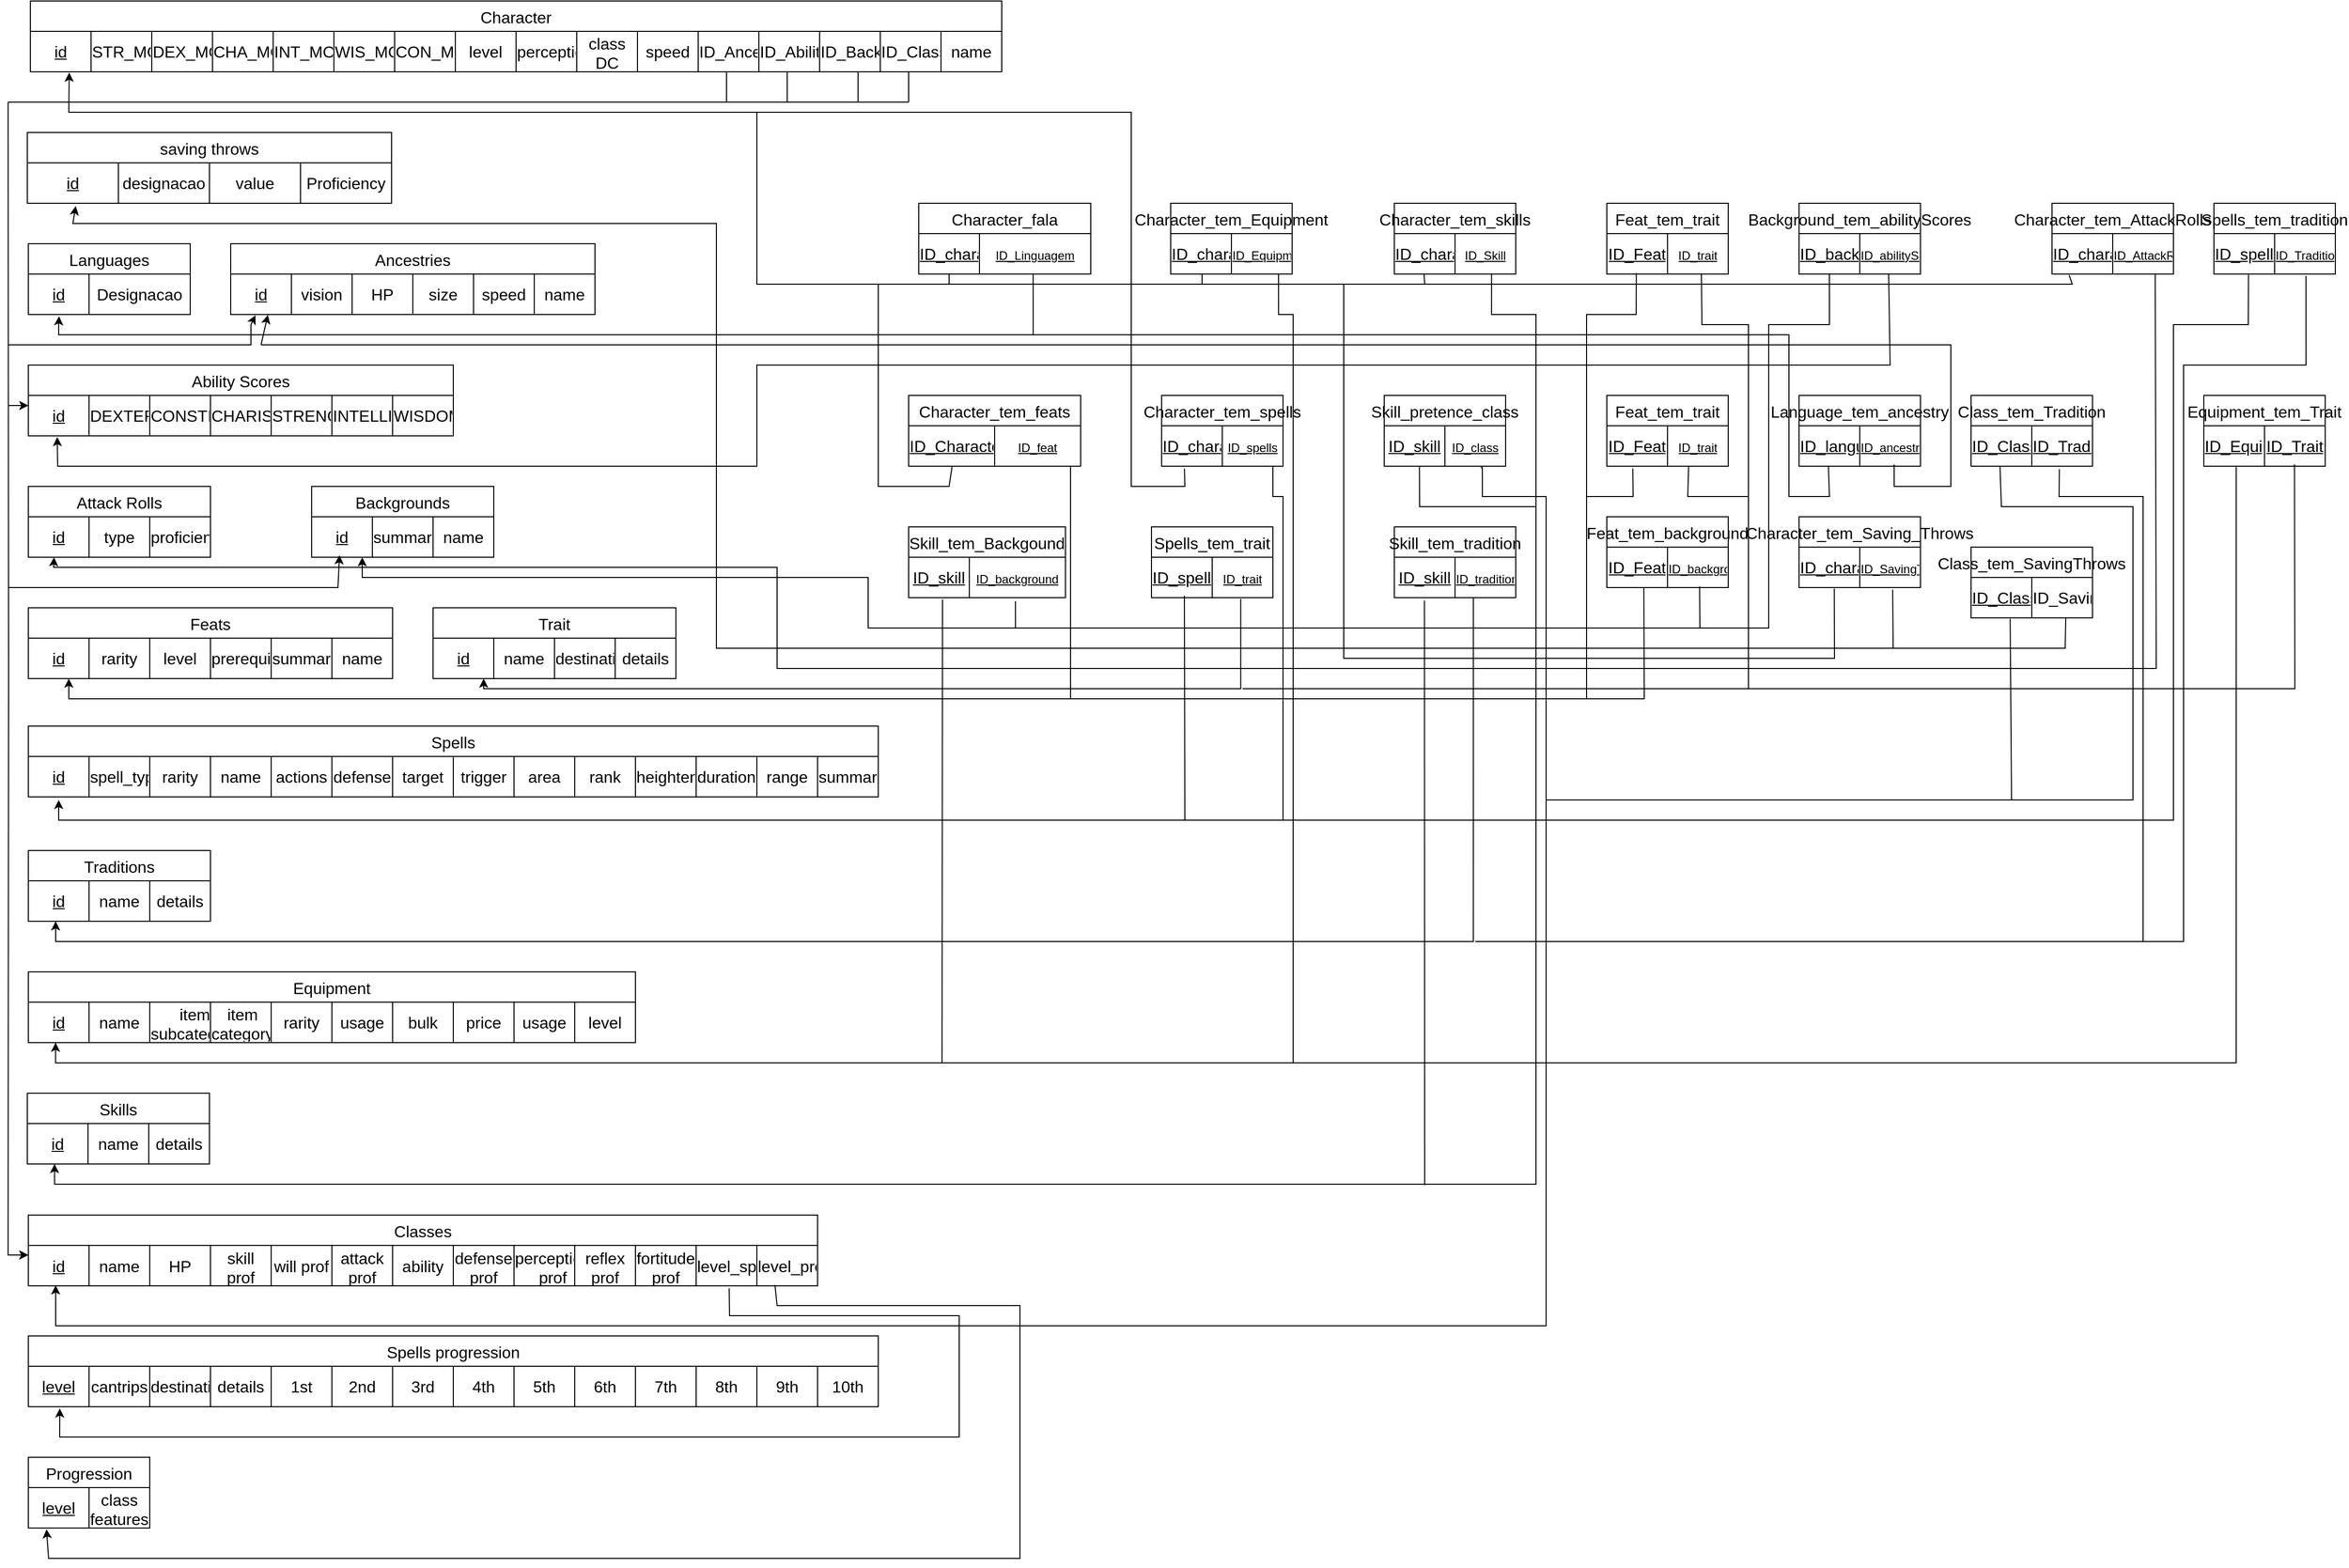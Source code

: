 <mxfile version="24.4.6" type="device">
  <diagram name="Página-1" id="rAy3hEiefa5zZ5SFeu3V">
    <mxGraphModel dx="1593" dy="829" grid="1" gridSize="10" guides="1" tooltips="1" connect="1" arrows="1" fold="1" page="1" pageScale="1" pageWidth="1169" pageHeight="827" math="0" shadow="0">
      <root>
        <mxCell id="0" />
        <mxCell id="1" parent="0" />
        <mxCell id="f3J6-0iJ6K4p9YgrCgNB-1" value="saving throws" style="shape=table;startSize=30;container=1;collapsible=0;childLayout=tableLayout;strokeColor=default;fontSize=16;" parent="1" vertex="1">
          <mxGeometry x="39" y="170" width="360" height="70" as="geometry" />
        </mxCell>
        <mxCell id="f3J6-0iJ6K4p9YgrCgNB-2" value="" style="shape=tableRow;horizontal=0;startSize=0;swimlaneHead=0;swimlaneBody=0;strokeColor=inherit;top=0;left=0;bottom=0;right=0;collapsible=0;dropTarget=0;fillColor=none;points=[[0,0.5],[1,0.5]];portConstraint=eastwest;fontSize=16;" parent="f3J6-0iJ6K4p9YgrCgNB-1" vertex="1">
          <mxGeometry y="30" width="360" height="40" as="geometry" />
        </mxCell>
        <mxCell id="f3J6-0iJ6K4p9YgrCgNB-3" value="&lt;span style=&quot;font-size: 16px;&quot;&gt;id&lt;/span&gt;" style="shape=partialRectangle;html=1;whiteSpace=wrap;connectable=0;strokeColor=inherit;overflow=hidden;fillColor=none;top=0;left=0;bottom=0;right=0;pointerEvents=1;fontSize=16;fontStyle=4" parent="f3J6-0iJ6K4p9YgrCgNB-2" vertex="1">
          <mxGeometry width="90" height="40" as="geometry">
            <mxRectangle width="90" height="40" as="alternateBounds" />
          </mxGeometry>
        </mxCell>
        <mxCell id="f3J6-0iJ6K4p9YgrCgNB-17" value="&lt;span style=&quot;font-size: 16px;&quot;&gt;designacao&lt;/span&gt;" style="shape=partialRectangle;html=1;whiteSpace=wrap;connectable=0;strokeColor=inherit;overflow=hidden;fillColor=none;top=0;left=0;bottom=0;right=0;pointerEvents=1;fontSize=16;fontStyle=0" parent="f3J6-0iJ6K4p9YgrCgNB-2" vertex="1">
          <mxGeometry x="90" width="90" height="40" as="geometry">
            <mxRectangle width="90" height="40" as="alternateBounds" />
          </mxGeometry>
        </mxCell>
        <mxCell id="f3J6-0iJ6K4p9YgrCgNB-20" value="value" style="shape=partialRectangle;html=1;whiteSpace=wrap;connectable=0;strokeColor=inherit;overflow=hidden;fillColor=none;top=0;left=0;bottom=0;right=0;pointerEvents=1;fontSize=16;fontStyle=0" parent="f3J6-0iJ6K4p9YgrCgNB-2" vertex="1">
          <mxGeometry x="180" width="90" height="40" as="geometry">
            <mxRectangle width="90" height="40" as="alternateBounds" />
          </mxGeometry>
        </mxCell>
        <mxCell id="f3J6-0iJ6K4p9YgrCgNB-24" value="Proficiency" style="shape=partialRectangle;html=1;whiteSpace=wrap;connectable=0;strokeColor=inherit;overflow=hidden;fillColor=none;top=0;left=0;bottom=0;right=0;pointerEvents=1;fontSize=16;fontStyle=0" parent="f3J6-0iJ6K4p9YgrCgNB-2" vertex="1">
          <mxGeometry x="270" width="90" height="40" as="geometry">
            <mxRectangle width="90" height="40" as="alternateBounds" />
          </mxGeometry>
        </mxCell>
        <mxCell id="f3J6-0iJ6K4p9YgrCgNB-35" value="Languages" style="shape=table;startSize=30;container=1;collapsible=0;childLayout=tableLayout;strokeColor=default;fontSize=16;" parent="1" vertex="1">
          <mxGeometry x="40" y="280" width="160" height="70" as="geometry" />
        </mxCell>
        <mxCell id="f3J6-0iJ6K4p9YgrCgNB-36" value="" style="shape=tableRow;horizontal=0;startSize=0;swimlaneHead=0;swimlaneBody=0;strokeColor=inherit;top=0;left=0;bottom=0;right=0;collapsible=0;dropTarget=0;fillColor=none;points=[[0,0.5],[1,0.5]];portConstraint=eastwest;fontSize=16;" parent="f3J6-0iJ6K4p9YgrCgNB-35" vertex="1">
          <mxGeometry y="30" width="160" height="40" as="geometry" />
        </mxCell>
        <mxCell id="f3J6-0iJ6K4p9YgrCgNB-37" value="id" style="shape=partialRectangle;html=1;whiteSpace=wrap;connectable=0;strokeColor=inherit;overflow=hidden;fillColor=none;top=0;left=0;bottom=0;right=0;pointerEvents=1;fontSize=16;fontStyle=4" parent="f3J6-0iJ6K4p9YgrCgNB-36" vertex="1">
          <mxGeometry width="60" height="40" as="geometry">
            <mxRectangle width="60" height="40" as="alternateBounds" />
          </mxGeometry>
        </mxCell>
        <mxCell id="f3J6-0iJ6K4p9YgrCgNB-38" value="&lt;span style=&quot;font-size: 16px;&quot;&gt;Designacao&lt;/span&gt;" style="shape=partialRectangle;html=1;whiteSpace=wrap;connectable=0;strokeColor=inherit;overflow=hidden;fillColor=none;top=0;left=0;bottom=0;right=0;pointerEvents=1;fontSize=16;" parent="f3J6-0iJ6K4p9YgrCgNB-36" vertex="1">
          <mxGeometry x="60" width="100" height="40" as="geometry">
            <mxRectangle width="100" height="40" as="alternateBounds" />
          </mxGeometry>
        </mxCell>
        <mxCell id="f3J6-0iJ6K4p9YgrCgNB-50" value="Character" style="shape=table;startSize=30;container=1;collapsible=0;childLayout=tableLayout;strokeColor=default;fontSize=16;" parent="1" vertex="1">
          <mxGeometry x="42" y="40" width="960" height="70" as="geometry" />
        </mxCell>
        <mxCell id="f3J6-0iJ6K4p9YgrCgNB-51" value="" style="shape=tableRow;horizontal=0;startSize=0;swimlaneHead=0;swimlaneBody=0;strokeColor=inherit;top=0;left=0;bottom=0;right=0;collapsible=0;dropTarget=0;fillColor=none;points=[[0,0.5],[1,0.5]];portConstraint=eastwest;fontSize=16;" parent="f3J6-0iJ6K4p9YgrCgNB-50" vertex="1">
          <mxGeometry y="30" width="960" height="40" as="geometry" />
        </mxCell>
        <mxCell id="f3J6-0iJ6K4p9YgrCgNB-52" value="id" style="shape=partialRectangle;html=1;whiteSpace=wrap;connectable=0;strokeColor=inherit;overflow=hidden;fillColor=none;top=0;left=0;bottom=0;right=0;pointerEvents=1;fontSize=16;fontStyle=4" parent="f3J6-0iJ6K4p9YgrCgNB-51" vertex="1">
          <mxGeometry width="60" height="40" as="geometry">
            <mxRectangle width="60" height="40" as="alternateBounds" />
          </mxGeometry>
        </mxCell>
        <mxCell id="f3J6-0iJ6K4p9YgrCgNB-53" value="&lt;span style=&quot;font-size: 16px;&quot;&gt;STR_MOD&lt;/span&gt;" style="shape=partialRectangle;html=1;whiteSpace=wrap;connectable=0;strokeColor=inherit;overflow=hidden;fillColor=none;top=0;left=0;bottom=0;right=0;pointerEvents=1;fontSize=16;" parent="f3J6-0iJ6K4p9YgrCgNB-51" vertex="1">
          <mxGeometry x="60" width="60" height="40" as="geometry">
            <mxRectangle width="60" height="40" as="alternateBounds" />
          </mxGeometry>
        </mxCell>
        <mxCell id="f3J6-0iJ6K4p9YgrCgNB-54" value="&lt;span style=&quot;font-size: 16px;&quot;&gt;DEX_MOD&lt;/span&gt;" style="shape=partialRectangle;html=1;whiteSpace=wrap;connectable=0;strokeColor=inherit;overflow=hidden;fillColor=none;top=0;left=0;bottom=0;right=0;pointerEvents=1;fontSize=16;" parent="f3J6-0iJ6K4p9YgrCgNB-51" vertex="1">
          <mxGeometry x="120" width="60" height="40" as="geometry">
            <mxRectangle width="60" height="40" as="alternateBounds" />
          </mxGeometry>
        </mxCell>
        <mxCell id="f3J6-0iJ6K4p9YgrCgNB-55" value="&lt;span style=&quot;font-size: 16px;&quot;&gt;CHA_MOD&lt;/span&gt;" style="shape=partialRectangle;html=1;whiteSpace=wrap;connectable=0;strokeColor=inherit;overflow=hidden;fillColor=none;top=0;left=0;bottom=0;right=0;pointerEvents=1;fontSize=16;" parent="f3J6-0iJ6K4p9YgrCgNB-51" vertex="1">
          <mxGeometry x="180" width="60" height="40" as="geometry">
            <mxRectangle width="60" height="40" as="alternateBounds" />
          </mxGeometry>
        </mxCell>
        <mxCell id="f3J6-0iJ6K4p9YgrCgNB-56" value="&lt;span style=&quot;font-size: 16px;&quot;&gt;INT_MOD&lt;/span&gt;" style="shape=partialRectangle;html=1;whiteSpace=wrap;connectable=0;strokeColor=inherit;overflow=hidden;fillColor=none;top=0;left=0;bottom=0;right=0;pointerEvents=1;fontSize=16;" parent="f3J6-0iJ6K4p9YgrCgNB-51" vertex="1">
          <mxGeometry x="240" width="60" height="40" as="geometry">
            <mxRectangle width="60" height="40" as="alternateBounds" />
          </mxGeometry>
        </mxCell>
        <mxCell id="f3J6-0iJ6K4p9YgrCgNB-57" value="&lt;span style=&quot;font-size: 16px;&quot;&gt;WIS_MOD&lt;/span&gt;" style="shape=partialRectangle;html=1;whiteSpace=wrap;connectable=0;strokeColor=inherit;overflow=hidden;fillColor=none;top=0;left=0;bottom=0;right=0;pointerEvents=1;fontSize=16;" parent="f3J6-0iJ6K4p9YgrCgNB-51" vertex="1">
          <mxGeometry x="300" width="60" height="40" as="geometry">
            <mxRectangle width="60" height="40" as="alternateBounds" />
          </mxGeometry>
        </mxCell>
        <mxCell id="f3J6-0iJ6K4p9YgrCgNB-58" value="&lt;span style=&quot;font-size: 16px;&quot;&gt;CON_MOD&lt;/span&gt;" style="shape=partialRectangle;html=1;whiteSpace=wrap;connectable=0;strokeColor=inherit;overflow=hidden;fillColor=none;top=0;left=0;bottom=0;right=0;pointerEvents=1;fontSize=16;" parent="f3J6-0iJ6K4p9YgrCgNB-51" vertex="1">
          <mxGeometry x="360" width="60" height="40" as="geometry">
            <mxRectangle width="60" height="40" as="alternateBounds" />
          </mxGeometry>
        </mxCell>
        <mxCell id="f3J6-0iJ6K4p9YgrCgNB-59" value="&lt;span style=&quot;font-size: 16px;&quot;&gt;level&lt;/span&gt;" style="shape=partialRectangle;html=1;whiteSpace=wrap;connectable=0;strokeColor=inherit;overflow=hidden;fillColor=none;top=0;left=0;bottom=0;right=0;pointerEvents=1;fontSize=16;" parent="f3J6-0iJ6K4p9YgrCgNB-51" vertex="1">
          <mxGeometry x="420" width="60" height="40" as="geometry">
            <mxRectangle width="60" height="40" as="alternateBounds" />
          </mxGeometry>
        </mxCell>
        <mxCell id="f3J6-0iJ6K4p9YgrCgNB-60" value="&lt;span style=&quot;font-size: 16px;&quot;&gt;perception&lt;/span&gt;" style="shape=partialRectangle;html=1;whiteSpace=wrap;connectable=0;strokeColor=inherit;overflow=hidden;fillColor=none;top=0;left=0;bottom=0;right=0;pointerEvents=1;fontSize=16;" parent="f3J6-0iJ6K4p9YgrCgNB-51" vertex="1">
          <mxGeometry x="480" width="60" height="40" as="geometry">
            <mxRectangle width="60" height="40" as="alternateBounds" />
          </mxGeometry>
        </mxCell>
        <mxCell id="f3J6-0iJ6K4p9YgrCgNB-61" value="&lt;span style=&quot;font-size: 16px;&quot;&gt;class DC&lt;/span&gt;" style="shape=partialRectangle;html=1;whiteSpace=wrap;connectable=0;strokeColor=inherit;overflow=hidden;fillColor=none;top=0;left=0;bottom=0;right=0;pointerEvents=1;fontSize=16;" parent="f3J6-0iJ6K4p9YgrCgNB-51" vertex="1">
          <mxGeometry x="540" width="60" height="40" as="geometry">
            <mxRectangle width="60" height="40" as="alternateBounds" />
          </mxGeometry>
        </mxCell>
        <mxCell id="f3J6-0iJ6K4p9YgrCgNB-62" value="&lt;span style=&quot;font-size: 16px;&quot;&gt;speed&lt;/span&gt;" style="shape=partialRectangle;html=1;whiteSpace=wrap;connectable=0;strokeColor=inherit;overflow=hidden;fillColor=none;top=0;left=0;bottom=0;right=0;pointerEvents=1;fontSize=16;" parent="f3J6-0iJ6K4p9YgrCgNB-51" vertex="1">
          <mxGeometry x="600" width="60" height="40" as="geometry">
            <mxRectangle width="60" height="40" as="alternateBounds" />
          </mxGeometry>
        </mxCell>
        <mxCell id="f3J6-0iJ6K4p9YgrCgNB-63" value="ID_Ancestries" style="shape=partialRectangle;html=1;whiteSpace=wrap;connectable=0;strokeColor=inherit;overflow=hidden;fillColor=none;top=0;left=0;bottom=0;right=0;pointerEvents=1;fontSize=16;" parent="f3J6-0iJ6K4p9YgrCgNB-51" vertex="1">
          <mxGeometry x="660" width="60" height="40" as="geometry">
            <mxRectangle width="60" height="40" as="alternateBounds" />
          </mxGeometry>
        </mxCell>
        <mxCell id="O16VmnteFJG5PZHF1_kK-134" value="ID_AbilityScores" style="shape=partialRectangle;html=1;whiteSpace=wrap;connectable=0;strokeColor=inherit;overflow=hidden;fillColor=none;top=0;left=0;bottom=0;right=0;pointerEvents=1;fontSize=16;" parent="f3J6-0iJ6K4p9YgrCgNB-51" vertex="1">
          <mxGeometry x="720" width="60" height="40" as="geometry">
            <mxRectangle width="60" height="40" as="alternateBounds" />
          </mxGeometry>
        </mxCell>
        <mxCell id="GEDsNmeAtf4gIRR3Od6U-18" value="ID_Background" style="shape=partialRectangle;html=1;whiteSpace=wrap;connectable=0;strokeColor=inherit;overflow=hidden;fillColor=none;top=0;left=0;bottom=0;right=0;pointerEvents=1;fontSize=16;" vertex="1" parent="f3J6-0iJ6K4p9YgrCgNB-51">
          <mxGeometry x="780" width="60" height="40" as="geometry">
            <mxRectangle width="60" height="40" as="alternateBounds" />
          </mxGeometry>
        </mxCell>
        <mxCell id="GEDsNmeAtf4gIRR3Od6U-20" value="ID_Class" style="shape=partialRectangle;html=1;whiteSpace=wrap;connectable=0;strokeColor=inherit;overflow=hidden;fillColor=none;top=0;left=0;bottom=0;right=0;pointerEvents=1;fontSize=16;" vertex="1" parent="f3J6-0iJ6K4p9YgrCgNB-51">
          <mxGeometry x="840" width="60" height="40" as="geometry">
            <mxRectangle width="60" height="40" as="alternateBounds" />
          </mxGeometry>
        </mxCell>
        <mxCell id="GEDsNmeAtf4gIRR3Od6U-65" value="name" style="shape=partialRectangle;html=1;whiteSpace=wrap;connectable=0;strokeColor=inherit;overflow=hidden;fillColor=none;top=0;left=0;bottom=0;right=0;pointerEvents=1;fontSize=16;" vertex="1" parent="f3J6-0iJ6K4p9YgrCgNB-51">
          <mxGeometry x="900" width="60" height="40" as="geometry">
            <mxRectangle width="60" height="40" as="alternateBounds" />
          </mxGeometry>
        </mxCell>
        <mxCell id="f3J6-0iJ6K4p9YgrCgNB-80" value="Ancestries" style="shape=table;startSize=30;container=1;collapsible=0;childLayout=tableLayout;strokeColor=default;fontSize=16;" parent="1" vertex="1">
          <mxGeometry x="240" y="280" width="360" height="70" as="geometry" />
        </mxCell>
        <mxCell id="f3J6-0iJ6K4p9YgrCgNB-81" value="" style="shape=tableRow;horizontal=0;startSize=0;swimlaneHead=0;swimlaneBody=0;strokeColor=inherit;top=0;left=0;bottom=0;right=0;collapsible=0;dropTarget=0;fillColor=none;points=[[0,0.5],[1,0.5]];portConstraint=eastwest;fontSize=16;" parent="f3J6-0iJ6K4p9YgrCgNB-80" vertex="1">
          <mxGeometry y="30" width="360" height="40" as="geometry" />
        </mxCell>
        <mxCell id="f3J6-0iJ6K4p9YgrCgNB-82" value="id" style="shape=partialRectangle;html=1;whiteSpace=wrap;connectable=0;strokeColor=inherit;overflow=hidden;fillColor=none;top=0;left=0;bottom=0;right=0;pointerEvents=1;fontSize=16;fontStyle=4" parent="f3J6-0iJ6K4p9YgrCgNB-81" vertex="1">
          <mxGeometry width="60" height="40" as="geometry">
            <mxRectangle width="60" height="40" as="alternateBounds" />
          </mxGeometry>
        </mxCell>
        <mxCell id="f3J6-0iJ6K4p9YgrCgNB-83" value="&lt;span style=&quot;font-size: 16px;&quot;&gt;vision&lt;/span&gt;" style="shape=partialRectangle;html=1;whiteSpace=wrap;connectable=0;strokeColor=inherit;overflow=hidden;fillColor=none;top=0;left=0;bottom=0;right=0;pointerEvents=1;fontSize=16;" parent="f3J6-0iJ6K4p9YgrCgNB-81" vertex="1">
          <mxGeometry x="60" width="60" height="40" as="geometry">
            <mxRectangle width="60" height="40" as="alternateBounds" />
          </mxGeometry>
        </mxCell>
        <mxCell id="f3J6-0iJ6K4p9YgrCgNB-84" value="&lt;span style=&quot;font-size: 16px;&quot;&gt;HP&lt;/span&gt;" style="shape=partialRectangle;html=1;whiteSpace=wrap;connectable=0;strokeColor=inherit;overflow=hidden;fillColor=none;top=0;left=0;bottom=0;right=0;pointerEvents=1;fontSize=16;" parent="f3J6-0iJ6K4p9YgrCgNB-81" vertex="1">
          <mxGeometry x="120" width="60" height="40" as="geometry">
            <mxRectangle width="60" height="40" as="alternateBounds" />
          </mxGeometry>
        </mxCell>
        <mxCell id="f3J6-0iJ6K4p9YgrCgNB-85" value="&lt;span style=&quot;font-size: 16px;&quot;&gt;size&lt;/span&gt;" style="shape=partialRectangle;html=1;whiteSpace=wrap;connectable=0;strokeColor=inherit;overflow=hidden;fillColor=none;top=0;left=0;bottom=0;right=0;pointerEvents=1;fontSize=16;" parent="f3J6-0iJ6K4p9YgrCgNB-81" vertex="1">
          <mxGeometry x="180" width="60" height="40" as="geometry">
            <mxRectangle width="60" height="40" as="alternateBounds" />
          </mxGeometry>
        </mxCell>
        <mxCell id="f3J6-0iJ6K4p9YgrCgNB-86" value="&lt;span style=&quot;font-size: 16px;&quot;&gt;speed&lt;/span&gt;" style="shape=partialRectangle;html=1;whiteSpace=wrap;connectable=0;strokeColor=inherit;overflow=hidden;fillColor=none;top=0;left=0;bottom=0;right=0;pointerEvents=1;fontSize=16;" parent="f3J6-0iJ6K4p9YgrCgNB-81" vertex="1">
          <mxGeometry x="240" width="60" height="40" as="geometry">
            <mxRectangle width="60" height="40" as="alternateBounds" />
          </mxGeometry>
        </mxCell>
        <mxCell id="GEDsNmeAtf4gIRR3Od6U-62" value="name" style="shape=partialRectangle;html=1;whiteSpace=wrap;connectable=0;strokeColor=inherit;overflow=hidden;fillColor=none;top=0;left=0;bottom=0;right=0;pointerEvents=1;fontSize=16;" vertex="1" parent="f3J6-0iJ6K4p9YgrCgNB-81">
          <mxGeometry x="300" width="60" height="40" as="geometry">
            <mxRectangle width="60" height="40" as="alternateBounds" />
          </mxGeometry>
        </mxCell>
        <mxCell id="f3J6-0iJ6K4p9YgrCgNB-140" value="Attack Rolls" style="shape=table;startSize=30;container=1;collapsible=0;childLayout=tableLayout;strokeColor=default;fontSize=16;" parent="1" vertex="1">
          <mxGeometry x="40" y="520" width="180" height="70" as="geometry" />
        </mxCell>
        <mxCell id="f3J6-0iJ6K4p9YgrCgNB-126" value="" style="shape=tableRow;horizontal=0;startSize=0;swimlaneHead=0;swimlaneBody=0;strokeColor=inherit;top=0;left=0;bottom=0;right=0;collapsible=0;dropTarget=0;fillColor=none;points=[[0,0.5],[1,0.5]];portConstraint=eastwest;fontSize=16;" parent="f3J6-0iJ6K4p9YgrCgNB-140" vertex="1">
          <mxGeometry y="30" width="180" height="40" as="geometry" />
        </mxCell>
        <mxCell id="f3J6-0iJ6K4p9YgrCgNB-127" value="id" style="shape=partialRectangle;html=1;whiteSpace=wrap;connectable=0;strokeColor=inherit;overflow=hidden;fillColor=none;top=0;left=0;bottom=0;right=0;pointerEvents=1;fontSize=16;fontStyle=4" parent="f3J6-0iJ6K4p9YgrCgNB-126" vertex="1">
          <mxGeometry width="60" height="40" as="geometry">
            <mxRectangle width="60" height="40" as="alternateBounds" />
          </mxGeometry>
        </mxCell>
        <mxCell id="f3J6-0iJ6K4p9YgrCgNB-128" value="&lt;span style=&quot;font-size: 16px;&quot;&gt;type&lt;/span&gt;" style="shape=partialRectangle;html=1;whiteSpace=wrap;connectable=0;strokeColor=inherit;overflow=hidden;fillColor=none;top=0;left=0;bottom=0;right=0;pointerEvents=1;fontSize=16;" parent="f3J6-0iJ6K4p9YgrCgNB-126" vertex="1">
          <mxGeometry x="60" width="60" height="40" as="geometry">
            <mxRectangle width="60" height="40" as="alternateBounds" />
          </mxGeometry>
        </mxCell>
        <mxCell id="f3J6-0iJ6K4p9YgrCgNB-129" value="&lt;span style=&quot;font-size: 16px;&quot;&gt;proficiency&lt;/span&gt;" style="shape=partialRectangle;html=1;whiteSpace=wrap;connectable=0;strokeColor=inherit;overflow=hidden;fillColor=none;top=0;left=0;bottom=0;right=0;pointerEvents=1;fontSize=16;" parent="f3J6-0iJ6K4p9YgrCgNB-126" vertex="1">
          <mxGeometry x="120" width="60" height="40" as="geometry">
            <mxRectangle width="60" height="40" as="alternateBounds" />
          </mxGeometry>
        </mxCell>
        <mxCell id="f3J6-0iJ6K4p9YgrCgNB-170" value="Trait" style="shape=table;startSize=30;container=1;collapsible=0;childLayout=tableLayout;strokeColor=default;fontSize=16;" parent="1" vertex="1">
          <mxGeometry x="440" y="640" width="240" height="70" as="geometry" />
        </mxCell>
        <mxCell id="f3J6-0iJ6K4p9YgrCgNB-171" value="" style="shape=tableRow;horizontal=0;startSize=0;swimlaneHead=0;swimlaneBody=0;strokeColor=inherit;top=0;left=0;bottom=0;right=0;collapsible=0;dropTarget=0;fillColor=none;points=[[0,0.5],[1,0.5]];portConstraint=eastwest;fontSize=16;" parent="f3J6-0iJ6K4p9YgrCgNB-170" vertex="1">
          <mxGeometry y="30" width="240" height="40" as="geometry" />
        </mxCell>
        <mxCell id="f3J6-0iJ6K4p9YgrCgNB-172" value="id" style="shape=partialRectangle;html=1;whiteSpace=wrap;connectable=0;strokeColor=inherit;overflow=hidden;fillColor=none;top=0;left=0;bottom=0;right=0;pointerEvents=1;fontSize=16;fontStyle=4" parent="f3J6-0iJ6K4p9YgrCgNB-171" vertex="1">
          <mxGeometry width="60" height="40" as="geometry">
            <mxRectangle width="60" height="40" as="alternateBounds" />
          </mxGeometry>
        </mxCell>
        <mxCell id="f3J6-0iJ6K4p9YgrCgNB-173" value="&lt;span style=&quot;font-size: 16px;&quot;&gt;name&lt;/span&gt;" style="shape=partialRectangle;html=1;whiteSpace=wrap;connectable=0;strokeColor=inherit;overflow=hidden;fillColor=none;top=0;left=0;bottom=0;right=0;pointerEvents=1;fontSize=16;" parent="f3J6-0iJ6K4p9YgrCgNB-171" vertex="1">
          <mxGeometry x="60" width="60" height="40" as="geometry">
            <mxRectangle width="60" height="40" as="alternateBounds" />
          </mxGeometry>
        </mxCell>
        <mxCell id="f3J6-0iJ6K4p9YgrCgNB-174" value="&lt;span style=&quot;font-size: 16px;&quot;&gt;destination&lt;/span&gt;" style="shape=partialRectangle;html=1;whiteSpace=wrap;connectable=0;strokeColor=inherit;overflow=hidden;fillColor=none;top=0;left=0;bottom=0;right=0;pointerEvents=1;fontSize=16;" parent="f3J6-0iJ6K4p9YgrCgNB-171" vertex="1">
          <mxGeometry x="120" width="60" height="40" as="geometry">
            <mxRectangle width="60" height="40" as="alternateBounds" />
          </mxGeometry>
        </mxCell>
        <mxCell id="f3J6-0iJ6K4p9YgrCgNB-175" value="&lt;span style=&quot;font-size: 16px;&quot;&gt;details&lt;/span&gt;" style="shape=partialRectangle;html=1;whiteSpace=wrap;connectable=0;strokeColor=inherit;overflow=hidden;fillColor=none;top=0;left=0;bottom=0;right=0;pointerEvents=1;fontSize=16;" parent="f3J6-0iJ6K4p9YgrCgNB-171" vertex="1">
          <mxGeometry x="180" width="60" height="40" as="geometry">
            <mxRectangle width="60" height="40" as="alternateBounds" />
          </mxGeometry>
        </mxCell>
        <mxCell id="f3J6-0iJ6K4p9YgrCgNB-200" value="Ability Scores" style="shape=table;startSize=30;container=1;collapsible=0;childLayout=tableLayout;strokeColor=default;fontSize=16;" parent="1" vertex="1">
          <mxGeometry x="40" y="400" width="420" height="70" as="geometry" />
        </mxCell>
        <mxCell id="f3J6-0iJ6K4p9YgrCgNB-201" value="" style="shape=tableRow;horizontal=0;startSize=0;swimlaneHead=0;swimlaneBody=0;strokeColor=inherit;top=0;left=0;bottom=0;right=0;collapsible=0;dropTarget=0;fillColor=none;points=[[0,0.5],[1,0.5]];portConstraint=eastwest;fontSize=16;" parent="f3J6-0iJ6K4p9YgrCgNB-200" vertex="1">
          <mxGeometry y="30" width="420" height="40" as="geometry" />
        </mxCell>
        <mxCell id="f3J6-0iJ6K4p9YgrCgNB-202" value="id" style="shape=partialRectangle;html=1;whiteSpace=wrap;connectable=0;strokeColor=inherit;overflow=hidden;fillColor=none;top=0;left=0;bottom=0;right=0;pointerEvents=1;fontSize=16;fontStyle=4" parent="f3J6-0iJ6K4p9YgrCgNB-201" vertex="1">
          <mxGeometry width="60" height="40" as="geometry">
            <mxRectangle width="60" height="40" as="alternateBounds" />
          </mxGeometry>
        </mxCell>
        <mxCell id="f3J6-0iJ6K4p9YgrCgNB-203" value="&lt;span style=&quot;font-size: 16px;&quot;&gt;DEXTERITY&lt;/span&gt;" style="shape=partialRectangle;html=1;whiteSpace=wrap;connectable=0;strokeColor=inherit;overflow=hidden;fillColor=none;top=0;left=0;bottom=0;right=0;pointerEvents=1;fontSize=16;" parent="f3J6-0iJ6K4p9YgrCgNB-201" vertex="1">
          <mxGeometry x="60" width="60" height="40" as="geometry">
            <mxRectangle width="60" height="40" as="alternateBounds" />
          </mxGeometry>
        </mxCell>
        <mxCell id="f3J6-0iJ6K4p9YgrCgNB-204" value="&lt;span style=&quot;font-size: 16px;&quot;&gt;CONSTITUTION&lt;/span&gt;" style="shape=partialRectangle;html=1;whiteSpace=wrap;connectable=0;strokeColor=inherit;overflow=hidden;fillColor=none;top=0;left=0;bottom=0;right=0;pointerEvents=1;fontSize=16;" parent="f3J6-0iJ6K4p9YgrCgNB-201" vertex="1">
          <mxGeometry x="120" width="60" height="40" as="geometry">
            <mxRectangle width="60" height="40" as="alternateBounds" />
          </mxGeometry>
        </mxCell>
        <mxCell id="f3J6-0iJ6K4p9YgrCgNB-205" value="&lt;span style=&quot;font-size: 16px;&quot;&gt;CHARISMA&lt;/span&gt;" style="shape=partialRectangle;html=1;whiteSpace=wrap;connectable=0;strokeColor=inherit;overflow=hidden;fillColor=none;top=0;left=0;bottom=0;right=0;pointerEvents=1;fontSize=16;" parent="f3J6-0iJ6K4p9YgrCgNB-201" vertex="1">
          <mxGeometry x="180" width="60" height="40" as="geometry">
            <mxRectangle width="60" height="40" as="alternateBounds" />
          </mxGeometry>
        </mxCell>
        <mxCell id="f3J6-0iJ6K4p9YgrCgNB-206" value="&lt;span style=&quot;font-size: 16px;&quot;&gt;STRENGTH&lt;/span&gt;" style="shape=partialRectangle;html=1;whiteSpace=wrap;connectable=0;strokeColor=inherit;overflow=hidden;fillColor=none;top=0;left=0;bottom=0;right=0;pointerEvents=1;fontSize=16;" parent="f3J6-0iJ6K4p9YgrCgNB-201" vertex="1">
          <mxGeometry x="240" width="60" height="40" as="geometry">
            <mxRectangle width="60" height="40" as="alternateBounds" />
          </mxGeometry>
        </mxCell>
        <mxCell id="f3J6-0iJ6K4p9YgrCgNB-207" value="&lt;span style=&quot;font-size: 16px;&quot;&gt;INTELLIGENCE&lt;/span&gt;" style="shape=partialRectangle;html=1;whiteSpace=wrap;connectable=0;strokeColor=inherit;overflow=hidden;fillColor=none;top=0;left=0;bottom=0;right=0;pointerEvents=1;fontSize=16;" parent="f3J6-0iJ6K4p9YgrCgNB-201" vertex="1">
          <mxGeometry x="300" width="60" height="40" as="geometry">
            <mxRectangle width="60" height="40" as="alternateBounds" />
          </mxGeometry>
        </mxCell>
        <mxCell id="f3J6-0iJ6K4p9YgrCgNB-208" value="&lt;span style=&quot;font-size: 16px;&quot;&gt;WISDOM&lt;/span&gt;" style="shape=partialRectangle;html=1;whiteSpace=wrap;connectable=0;strokeColor=inherit;overflow=hidden;fillColor=none;top=0;left=0;bottom=0;right=0;pointerEvents=1;fontSize=16;" parent="f3J6-0iJ6K4p9YgrCgNB-201" vertex="1">
          <mxGeometry x="360" width="60" height="40" as="geometry">
            <mxRectangle width="60" height="40" as="alternateBounds" />
          </mxGeometry>
        </mxCell>
        <mxCell id="f3J6-0iJ6K4p9YgrCgNB-215" value="Backgrounds" style="shape=table;startSize=30;container=1;collapsible=0;childLayout=tableLayout;strokeColor=default;fontSize=16;" parent="1" vertex="1">
          <mxGeometry x="320" y="520" width="180" height="70" as="geometry" />
        </mxCell>
        <mxCell id="f3J6-0iJ6K4p9YgrCgNB-216" value="" style="shape=tableRow;horizontal=0;startSize=0;swimlaneHead=0;swimlaneBody=0;strokeColor=inherit;top=0;left=0;bottom=0;right=0;collapsible=0;dropTarget=0;fillColor=none;points=[[0,0.5],[1,0.5]];portConstraint=eastwest;fontSize=16;" parent="f3J6-0iJ6K4p9YgrCgNB-215" vertex="1">
          <mxGeometry y="30" width="180" height="40" as="geometry" />
        </mxCell>
        <mxCell id="f3J6-0iJ6K4p9YgrCgNB-217" value="id" style="shape=partialRectangle;html=1;whiteSpace=wrap;connectable=0;strokeColor=inherit;overflow=hidden;fillColor=none;top=0;left=0;bottom=0;right=0;pointerEvents=1;fontSize=16;fontStyle=4" parent="f3J6-0iJ6K4p9YgrCgNB-216" vertex="1">
          <mxGeometry width="60" height="40" as="geometry">
            <mxRectangle width="60" height="40" as="alternateBounds" />
          </mxGeometry>
        </mxCell>
        <mxCell id="f3J6-0iJ6K4p9YgrCgNB-218" value="&lt;span style=&quot;font-size: 16px;&quot;&gt;summary&lt;/span&gt;" style="shape=partialRectangle;html=1;whiteSpace=wrap;connectable=0;strokeColor=inherit;overflow=hidden;fillColor=none;top=0;left=0;bottom=0;right=0;pointerEvents=1;fontSize=16;" parent="f3J6-0iJ6K4p9YgrCgNB-216" vertex="1">
          <mxGeometry x="60" width="60" height="40" as="geometry">
            <mxRectangle width="60" height="40" as="alternateBounds" />
          </mxGeometry>
        </mxCell>
        <mxCell id="GEDsNmeAtf4gIRR3Od6U-63" value="name" style="shape=partialRectangle;html=1;whiteSpace=wrap;connectable=0;strokeColor=inherit;overflow=hidden;fillColor=none;top=0;left=0;bottom=0;right=0;pointerEvents=1;fontSize=16;" vertex="1" parent="f3J6-0iJ6K4p9YgrCgNB-216">
          <mxGeometry x="120" width="60" height="40" as="geometry">
            <mxRectangle width="60" height="40" as="alternateBounds" />
          </mxGeometry>
        </mxCell>
        <mxCell id="f3J6-0iJ6K4p9YgrCgNB-230" value="Feats" style="shape=table;startSize=30;container=1;collapsible=0;childLayout=tableLayout;strokeColor=default;fontSize=16;" parent="1" vertex="1">
          <mxGeometry x="40" y="640" width="360" height="70" as="geometry" />
        </mxCell>
        <mxCell id="f3J6-0iJ6K4p9YgrCgNB-231" value="" style="shape=tableRow;horizontal=0;startSize=0;swimlaneHead=0;swimlaneBody=0;strokeColor=inherit;top=0;left=0;bottom=0;right=0;collapsible=0;dropTarget=0;fillColor=none;points=[[0,0.5],[1,0.5]];portConstraint=eastwest;fontSize=16;" parent="f3J6-0iJ6K4p9YgrCgNB-230" vertex="1">
          <mxGeometry y="30" width="360" height="40" as="geometry" />
        </mxCell>
        <mxCell id="f3J6-0iJ6K4p9YgrCgNB-232" value="id" style="shape=partialRectangle;html=1;whiteSpace=wrap;connectable=0;strokeColor=inherit;overflow=hidden;fillColor=none;top=0;left=0;bottom=0;right=0;pointerEvents=1;fontSize=16;fontStyle=4" parent="f3J6-0iJ6K4p9YgrCgNB-231" vertex="1">
          <mxGeometry width="60" height="40" as="geometry">
            <mxRectangle width="60" height="40" as="alternateBounds" />
          </mxGeometry>
        </mxCell>
        <mxCell id="f3J6-0iJ6K4p9YgrCgNB-233" value="&lt;span style=&quot;font-size: 16px;&quot;&gt;rarity&lt;/span&gt;" style="shape=partialRectangle;html=1;whiteSpace=wrap;connectable=0;strokeColor=inherit;overflow=hidden;fillColor=none;top=0;left=0;bottom=0;right=0;pointerEvents=1;fontSize=16;" parent="f3J6-0iJ6K4p9YgrCgNB-231" vertex="1">
          <mxGeometry x="60" width="60" height="40" as="geometry">
            <mxRectangle width="60" height="40" as="alternateBounds" />
          </mxGeometry>
        </mxCell>
        <mxCell id="f3J6-0iJ6K4p9YgrCgNB-234" value="&lt;span style=&quot;font-size: 16px;&quot;&gt;level&lt;/span&gt;" style="shape=partialRectangle;html=1;whiteSpace=wrap;connectable=0;strokeColor=inherit;overflow=hidden;fillColor=none;top=0;left=0;bottom=0;right=0;pointerEvents=1;fontSize=16;" parent="f3J6-0iJ6K4p9YgrCgNB-231" vertex="1">
          <mxGeometry x="120" width="60" height="40" as="geometry">
            <mxRectangle width="60" height="40" as="alternateBounds" />
          </mxGeometry>
        </mxCell>
        <mxCell id="f3J6-0iJ6K4p9YgrCgNB-235" value="&lt;span style=&quot;font-size: 16px;&quot;&gt;prerequisite&lt;/span&gt;" style="shape=partialRectangle;html=1;whiteSpace=wrap;connectable=0;strokeColor=inherit;overflow=hidden;fillColor=none;top=0;left=0;bottom=0;right=0;pointerEvents=1;fontSize=16;" parent="f3J6-0iJ6K4p9YgrCgNB-231" vertex="1">
          <mxGeometry x="180" width="60" height="40" as="geometry">
            <mxRectangle width="60" height="40" as="alternateBounds" />
          </mxGeometry>
        </mxCell>
        <mxCell id="f3J6-0iJ6K4p9YgrCgNB-236" value="&lt;span style=&quot;font-size: 16px;&quot;&gt;summary&lt;/span&gt;" style="shape=partialRectangle;html=1;whiteSpace=wrap;connectable=0;strokeColor=inherit;overflow=hidden;fillColor=none;top=0;left=0;bottom=0;right=0;pointerEvents=1;fontSize=16;" parent="f3J6-0iJ6K4p9YgrCgNB-231" vertex="1">
          <mxGeometry x="240" width="60" height="40" as="geometry">
            <mxRectangle width="60" height="40" as="alternateBounds" />
          </mxGeometry>
        </mxCell>
        <mxCell id="GEDsNmeAtf4gIRR3Od6U-64" value="name" style="shape=partialRectangle;html=1;whiteSpace=wrap;connectable=0;strokeColor=inherit;overflow=hidden;fillColor=none;top=0;left=0;bottom=0;right=0;pointerEvents=1;fontSize=16;" vertex="1" parent="f3J6-0iJ6K4p9YgrCgNB-231">
          <mxGeometry x="300" width="60" height="40" as="geometry">
            <mxRectangle width="60" height="40" as="alternateBounds" />
          </mxGeometry>
        </mxCell>
        <mxCell id="f3J6-0iJ6K4p9YgrCgNB-245" value="Spells" style="shape=table;startSize=30;container=1;collapsible=0;childLayout=tableLayout;strokeColor=default;fontSize=16;" parent="1" vertex="1">
          <mxGeometry x="40" y="757" width="840" height="70" as="geometry" />
        </mxCell>
        <mxCell id="f3J6-0iJ6K4p9YgrCgNB-246" value="" style="shape=tableRow;horizontal=0;startSize=0;swimlaneHead=0;swimlaneBody=0;strokeColor=inherit;top=0;left=0;bottom=0;right=0;collapsible=0;dropTarget=0;fillColor=none;points=[[0,0.5],[1,0.5]];portConstraint=eastwest;fontSize=16;" parent="f3J6-0iJ6K4p9YgrCgNB-245" vertex="1">
          <mxGeometry y="30" width="840" height="40" as="geometry" />
        </mxCell>
        <mxCell id="f3J6-0iJ6K4p9YgrCgNB-247" value="id" style="shape=partialRectangle;html=1;whiteSpace=wrap;connectable=0;strokeColor=inherit;overflow=hidden;fillColor=none;top=0;left=0;bottom=0;right=0;pointerEvents=1;fontSize=16;fontStyle=4" parent="f3J6-0iJ6K4p9YgrCgNB-246" vertex="1">
          <mxGeometry width="60" height="40" as="geometry">
            <mxRectangle width="60" height="40" as="alternateBounds" />
          </mxGeometry>
        </mxCell>
        <mxCell id="f3J6-0iJ6K4p9YgrCgNB-248" value="&lt;span style=&quot;font-size: 16px;&quot;&gt;spell_type&lt;/span&gt;" style="shape=partialRectangle;html=1;whiteSpace=wrap;connectable=0;strokeColor=inherit;overflow=hidden;fillColor=none;top=0;left=0;bottom=0;right=0;pointerEvents=1;fontSize=16;" parent="f3J6-0iJ6K4p9YgrCgNB-246" vertex="1">
          <mxGeometry x="60" width="60" height="40" as="geometry">
            <mxRectangle width="60" height="40" as="alternateBounds" />
          </mxGeometry>
        </mxCell>
        <mxCell id="f3J6-0iJ6K4p9YgrCgNB-249" value="&lt;span style=&quot;font-size: 16px;&quot;&gt;rarity&lt;/span&gt;" style="shape=partialRectangle;html=1;whiteSpace=wrap;connectable=0;strokeColor=inherit;overflow=hidden;fillColor=none;top=0;left=0;bottom=0;right=0;pointerEvents=1;fontSize=16;" parent="f3J6-0iJ6K4p9YgrCgNB-246" vertex="1">
          <mxGeometry x="120" width="60" height="40" as="geometry">
            <mxRectangle width="60" height="40" as="alternateBounds" />
          </mxGeometry>
        </mxCell>
        <mxCell id="f3J6-0iJ6K4p9YgrCgNB-250" value="&lt;span style=&quot;font-size: 16px;&quot;&gt;name&lt;/span&gt;" style="shape=partialRectangle;html=1;whiteSpace=wrap;connectable=0;strokeColor=inherit;overflow=hidden;fillColor=none;top=0;left=0;bottom=0;right=0;pointerEvents=1;fontSize=16;" parent="f3J6-0iJ6K4p9YgrCgNB-246" vertex="1">
          <mxGeometry x="180" width="60" height="40" as="geometry">
            <mxRectangle width="60" height="40" as="alternateBounds" />
          </mxGeometry>
        </mxCell>
        <mxCell id="f3J6-0iJ6K4p9YgrCgNB-251" value="actions" style="shape=partialRectangle;html=1;whiteSpace=wrap;connectable=0;strokeColor=inherit;overflow=hidden;fillColor=none;top=0;left=0;bottom=0;right=0;pointerEvents=1;fontSize=16;" parent="f3J6-0iJ6K4p9YgrCgNB-246" vertex="1">
          <mxGeometry x="240" width="60" height="40" as="geometry">
            <mxRectangle width="60" height="40" as="alternateBounds" />
          </mxGeometry>
        </mxCell>
        <mxCell id="f3J6-0iJ6K4p9YgrCgNB-252" value="defense" style="shape=partialRectangle;html=1;whiteSpace=wrap;connectable=0;strokeColor=inherit;overflow=hidden;fillColor=none;top=0;left=0;bottom=0;right=0;pointerEvents=1;fontSize=16;" parent="f3J6-0iJ6K4p9YgrCgNB-246" vertex="1">
          <mxGeometry x="300" width="60" height="40" as="geometry">
            <mxRectangle width="60" height="40" as="alternateBounds" />
          </mxGeometry>
        </mxCell>
        <mxCell id="f3J6-0iJ6K4p9YgrCgNB-284" value="target" style="shape=partialRectangle;html=1;whiteSpace=wrap;connectable=0;strokeColor=inherit;overflow=hidden;fillColor=none;top=0;left=0;bottom=0;right=0;pointerEvents=1;fontSize=16;" parent="f3J6-0iJ6K4p9YgrCgNB-246" vertex="1">
          <mxGeometry x="360" width="60" height="40" as="geometry">
            <mxRectangle width="60" height="40" as="alternateBounds" />
          </mxGeometry>
        </mxCell>
        <mxCell id="f3J6-0iJ6K4p9YgrCgNB-285" value="trigger" style="shape=partialRectangle;html=1;whiteSpace=wrap;connectable=0;strokeColor=inherit;overflow=hidden;fillColor=none;top=0;left=0;bottom=0;right=0;pointerEvents=1;fontSize=16;" parent="f3J6-0iJ6K4p9YgrCgNB-246" vertex="1">
          <mxGeometry x="420" width="60" height="40" as="geometry">
            <mxRectangle width="60" height="40" as="alternateBounds" />
          </mxGeometry>
        </mxCell>
        <mxCell id="f3J6-0iJ6K4p9YgrCgNB-286" value="area" style="shape=partialRectangle;html=1;whiteSpace=wrap;connectable=0;strokeColor=inherit;overflow=hidden;fillColor=none;top=0;left=0;bottom=0;right=0;pointerEvents=1;fontSize=16;" parent="f3J6-0iJ6K4p9YgrCgNB-246" vertex="1">
          <mxGeometry x="480" width="60" height="40" as="geometry">
            <mxRectangle width="60" height="40" as="alternateBounds" />
          </mxGeometry>
        </mxCell>
        <mxCell id="f3J6-0iJ6K4p9YgrCgNB-287" value="rank" style="shape=partialRectangle;html=1;whiteSpace=wrap;connectable=0;strokeColor=inherit;overflow=hidden;fillColor=none;top=0;left=0;bottom=0;right=0;pointerEvents=1;fontSize=16;" parent="f3J6-0iJ6K4p9YgrCgNB-246" vertex="1">
          <mxGeometry x="540" width="60" height="40" as="geometry">
            <mxRectangle width="60" height="40" as="alternateBounds" />
          </mxGeometry>
        </mxCell>
        <mxCell id="f3J6-0iJ6K4p9YgrCgNB-288" value="heighten" style="shape=partialRectangle;html=1;whiteSpace=wrap;connectable=0;strokeColor=inherit;overflow=hidden;fillColor=none;top=0;left=0;bottom=0;right=0;pointerEvents=1;fontSize=16;" parent="f3J6-0iJ6K4p9YgrCgNB-246" vertex="1">
          <mxGeometry x="600" width="60" height="40" as="geometry">
            <mxRectangle width="60" height="40" as="alternateBounds" />
          </mxGeometry>
        </mxCell>
        <mxCell id="f3J6-0iJ6K4p9YgrCgNB-289" value="duration" style="shape=partialRectangle;html=1;whiteSpace=wrap;connectable=0;strokeColor=inherit;overflow=hidden;fillColor=none;top=0;left=0;bottom=0;right=0;pointerEvents=1;fontSize=16;" parent="f3J6-0iJ6K4p9YgrCgNB-246" vertex="1">
          <mxGeometry x="660" width="60" height="40" as="geometry">
            <mxRectangle width="60" height="40" as="alternateBounds" />
          </mxGeometry>
        </mxCell>
        <mxCell id="f3J6-0iJ6K4p9YgrCgNB-290" value="range" style="shape=partialRectangle;html=1;whiteSpace=wrap;connectable=0;strokeColor=inherit;overflow=hidden;fillColor=none;top=0;left=0;bottom=0;right=0;pointerEvents=1;fontSize=16;" parent="f3J6-0iJ6K4p9YgrCgNB-246" vertex="1">
          <mxGeometry x="720" width="60" height="40" as="geometry">
            <mxRectangle width="60" height="40" as="alternateBounds" />
          </mxGeometry>
        </mxCell>
        <mxCell id="f3J6-0iJ6K4p9YgrCgNB-291" value="summary" style="shape=partialRectangle;html=1;whiteSpace=wrap;connectable=0;strokeColor=inherit;overflow=hidden;fillColor=none;top=0;left=0;bottom=0;right=0;pointerEvents=1;fontSize=16;" parent="f3J6-0iJ6K4p9YgrCgNB-246" vertex="1">
          <mxGeometry x="780" width="60" height="40" as="geometry">
            <mxRectangle width="60" height="40" as="alternateBounds" />
          </mxGeometry>
        </mxCell>
        <mxCell id="f3J6-0iJ6K4p9YgrCgNB-253" value="Equipment" style="shape=table;startSize=30;container=1;collapsible=0;childLayout=tableLayout;strokeColor=default;fontSize=16;" parent="1" vertex="1">
          <mxGeometry x="40" y="1000" width="600" height="70" as="geometry" />
        </mxCell>
        <mxCell id="f3J6-0iJ6K4p9YgrCgNB-254" value="" style="shape=tableRow;horizontal=0;startSize=0;swimlaneHead=0;swimlaneBody=0;strokeColor=inherit;top=0;left=0;bottom=0;right=0;collapsible=0;dropTarget=0;fillColor=none;points=[[0,0.5],[1,0.5]];portConstraint=eastwest;fontSize=16;" parent="f3J6-0iJ6K4p9YgrCgNB-253" vertex="1">
          <mxGeometry y="30" width="600" height="40" as="geometry" />
        </mxCell>
        <mxCell id="f3J6-0iJ6K4p9YgrCgNB-255" value="id" style="shape=partialRectangle;html=1;whiteSpace=wrap;connectable=0;strokeColor=inherit;overflow=hidden;fillColor=none;top=0;left=0;bottom=0;right=0;pointerEvents=1;fontSize=16;fontStyle=4" parent="f3J6-0iJ6K4p9YgrCgNB-254" vertex="1">
          <mxGeometry width="60" height="40" as="geometry">
            <mxRectangle width="60" height="40" as="alternateBounds" />
          </mxGeometry>
        </mxCell>
        <mxCell id="f3J6-0iJ6K4p9YgrCgNB-256" value="&lt;span style=&quot;font-size: 16px;&quot;&gt;name&lt;/span&gt;" style="shape=partialRectangle;html=1;whiteSpace=wrap;connectable=0;strokeColor=inherit;overflow=hidden;fillColor=none;top=0;left=0;bottom=0;right=0;pointerEvents=1;fontSize=16;" parent="f3J6-0iJ6K4p9YgrCgNB-254" vertex="1">
          <mxGeometry x="60" width="60" height="40" as="geometry">
            <mxRectangle width="60" height="40" as="alternateBounds" />
          </mxGeometry>
        </mxCell>
        <mxCell id="f3J6-0iJ6K4p9YgrCgNB-257" value="&lt;span style=&quot;font-size: 16px;&quot;&gt;item subcategory&lt;/span&gt;" style="shape=partialRectangle;html=1;whiteSpace=wrap;connectable=0;strokeColor=inherit;overflow=hidden;fillColor=none;top=0;left=0;bottom=0;right=0;pointerEvents=1;fontSize=16;" parent="f3J6-0iJ6K4p9YgrCgNB-254" vertex="1">
          <mxGeometry x="120" width="60" height="40" as="geometry">
            <mxRectangle width="60" height="40" as="alternateBounds" />
          </mxGeometry>
        </mxCell>
        <mxCell id="f3J6-0iJ6K4p9YgrCgNB-258" value="&lt;span style=&quot;font-size: 16px;&quot;&gt;item category&lt;/span&gt;" style="shape=partialRectangle;html=1;whiteSpace=wrap;connectable=0;strokeColor=inherit;overflow=hidden;fillColor=none;top=0;left=0;bottom=0;right=0;pointerEvents=1;fontSize=16;" parent="f3J6-0iJ6K4p9YgrCgNB-254" vertex="1">
          <mxGeometry x="180" width="60" height="40" as="geometry">
            <mxRectangle width="60" height="40" as="alternateBounds" />
          </mxGeometry>
        </mxCell>
        <mxCell id="f3J6-0iJ6K4p9YgrCgNB-259" value="rarity" style="shape=partialRectangle;html=1;whiteSpace=wrap;connectable=0;strokeColor=inherit;overflow=hidden;fillColor=none;top=0;left=0;bottom=0;right=0;pointerEvents=1;fontSize=16;" parent="f3J6-0iJ6K4p9YgrCgNB-254" vertex="1">
          <mxGeometry x="240" width="60" height="40" as="geometry">
            <mxRectangle width="60" height="40" as="alternateBounds" />
          </mxGeometry>
        </mxCell>
        <mxCell id="f3J6-0iJ6K4p9YgrCgNB-260" value="usage" style="shape=partialRectangle;html=1;whiteSpace=wrap;connectable=0;strokeColor=inherit;overflow=hidden;fillColor=none;top=0;left=0;bottom=0;right=0;pointerEvents=1;fontSize=16;" parent="f3J6-0iJ6K4p9YgrCgNB-254" vertex="1">
          <mxGeometry x="300" width="60" height="40" as="geometry">
            <mxRectangle width="60" height="40" as="alternateBounds" />
          </mxGeometry>
        </mxCell>
        <mxCell id="f3J6-0iJ6K4p9YgrCgNB-294" value="bulk" style="shape=partialRectangle;html=1;whiteSpace=wrap;connectable=0;strokeColor=inherit;overflow=hidden;fillColor=none;top=0;left=0;bottom=0;right=0;pointerEvents=1;fontSize=16;" parent="f3J6-0iJ6K4p9YgrCgNB-254" vertex="1">
          <mxGeometry x="360" width="60" height="40" as="geometry">
            <mxRectangle width="60" height="40" as="alternateBounds" />
          </mxGeometry>
        </mxCell>
        <mxCell id="f3J6-0iJ6K4p9YgrCgNB-295" value="price" style="shape=partialRectangle;html=1;whiteSpace=wrap;connectable=0;strokeColor=inherit;overflow=hidden;fillColor=none;top=0;left=0;bottom=0;right=0;pointerEvents=1;fontSize=16;" parent="f3J6-0iJ6K4p9YgrCgNB-254" vertex="1">
          <mxGeometry x="420" width="60" height="40" as="geometry">
            <mxRectangle width="60" height="40" as="alternateBounds" />
          </mxGeometry>
        </mxCell>
        <mxCell id="f3J6-0iJ6K4p9YgrCgNB-296" value="usage" style="shape=partialRectangle;html=1;whiteSpace=wrap;connectable=0;strokeColor=inherit;overflow=hidden;fillColor=none;top=0;left=0;bottom=0;right=0;pointerEvents=1;fontSize=16;" parent="f3J6-0iJ6K4p9YgrCgNB-254" vertex="1">
          <mxGeometry x="480" width="60" height="40" as="geometry">
            <mxRectangle width="60" height="40" as="alternateBounds" />
          </mxGeometry>
        </mxCell>
        <mxCell id="f3J6-0iJ6K4p9YgrCgNB-297" value="level" style="shape=partialRectangle;html=1;whiteSpace=wrap;connectable=0;strokeColor=inherit;overflow=hidden;fillColor=none;top=0;left=0;bottom=0;right=0;pointerEvents=1;fontSize=16;" parent="f3J6-0iJ6K4p9YgrCgNB-254" vertex="1">
          <mxGeometry x="540" width="60" height="40" as="geometry">
            <mxRectangle width="60" height="40" as="alternateBounds" />
          </mxGeometry>
        </mxCell>
        <mxCell id="f3J6-0iJ6K4p9YgrCgNB-261" value="Traditions" style="shape=table;startSize=30;container=1;collapsible=0;childLayout=tableLayout;strokeColor=default;fontSize=16;" parent="1" vertex="1">
          <mxGeometry x="40" y="880" width="180" height="70" as="geometry" />
        </mxCell>
        <mxCell id="f3J6-0iJ6K4p9YgrCgNB-262" value="" style="shape=tableRow;horizontal=0;startSize=0;swimlaneHead=0;swimlaneBody=0;strokeColor=inherit;top=0;left=0;bottom=0;right=0;collapsible=0;dropTarget=0;fillColor=none;points=[[0,0.5],[1,0.5]];portConstraint=eastwest;fontSize=16;" parent="f3J6-0iJ6K4p9YgrCgNB-261" vertex="1">
          <mxGeometry y="30" width="180" height="40" as="geometry" />
        </mxCell>
        <mxCell id="f3J6-0iJ6K4p9YgrCgNB-263" value="id" style="shape=partialRectangle;html=1;whiteSpace=wrap;connectable=0;strokeColor=inherit;overflow=hidden;fillColor=none;top=0;left=0;bottom=0;right=0;pointerEvents=1;fontSize=16;fontStyle=4" parent="f3J6-0iJ6K4p9YgrCgNB-262" vertex="1">
          <mxGeometry width="60" height="40" as="geometry">
            <mxRectangle width="60" height="40" as="alternateBounds" />
          </mxGeometry>
        </mxCell>
        <mxCell id="f3J6-0iJ6K4p9YgrCgNB-264" value="&lt;span style=&quot;font-size: 16px;&quot;&gt;name&lt;/span&gt;" style="shape=partialRectangle;html=1;whiteSpace=wrap;connectable=0;strokeColor=inherit;overflow=hidden;fillColor=none;top=0;left=0;bottom=0;right=0;pointerEvents=1;fontSize=16;" parent="f3J6-0iJ6K4p9YgrCgNB-262" vertex="1">
          <mxGeometry x="60" width="60" height="40" as="geometry">
            <mxRectangle width="60" height="40" as="alternateBounds" />
          </mxGeometry>
        </mxCell>
        <mxCell id="f3J6-0iJ6K4p9YgrCgNB-266" value="&lt;span style=&quot;font-size: 16px;&quot;&gt;details&lt;/span&gt;" style="shape=partialRectangle;html=1;whiteSpace=wrap;connectable=0;strokeColor=inherit;overflow=hidden;fillColor=none;top=0;left=0;bottom=0;right=0;pointerEvents=1;fontSize=16;" parent="f3J6-0iJ6K4p9YgrCgNB-262" vertex="1">
          <mxGeometry x="120" width="60" height="40" as="geometry">
            <mxRectangle width="60" height="40" as="alternateBounds" />
          </mxGeometry>
        </mxCell>
        <mxCell id="f3J6-0iJ6K4p9YgrCgNB-269" value="Skills" style="shape=table;startSize=30;container=1;collapsible=0;childLayout=tableLayout;strokeColor=default;fontSize=16;" parent="1" vertex="1">
          <mxGeometry x="39" y="1120" width="180" height="70" as="geometry" />
        </mxCell>
        <mxCell id="f3J6-0iJ6K4p9YgrCgNB-270" value="" style="shape=tableRow;horizontal=0;startSize=0;swimlaneHead=0;swimlaneBody=0;strokeColor=inherit;top=0;left=0;bottom=0;right=0;collapsible=0;dropTarget=0;fillColor=none;points=[[0,0.5],[1,0.5]];portConstraint=eastwest;fontSize=16;" parent="f3J6-0iJ6K4p9YgrCgNB-269" vertex="1">
          <mxGeometry y="30" width="180" height="40" as="geometry" />
        </mxCell>
        <mxCell id="f3J6-0iJ6K4p9YgrCgNB-271" value="id" style="shape=partialRectangle;html=1;whiteSpace=wrap;connectable=0;strokeColor=inherit;overflow=hidden;fillColor=none;top=0;left=0;bottom=0;right=0;pointerEvents=1;fontSize=16;fontStyle=4" parent="f3J6-0iJ6K4p9YgrCgNB-270" vertex="1">
          <mxGeometry width="60" height="40" as="geometry">
            <mxRectangle width="60" height="40" as="alternateBounds" />
          </mxGeometry>
        </mxCell>
        <mxCell id="f3J6-0iJ6K4p9YgrCgNB-272" value="&lt;font style=&quot;font-size: 16px;&quot;&gt;name&lt;/font&gt;" style="shape=partialRectangle;html=1;whiteSpace=wrap;connectable=0;strokeColor=inherit;overflow=hidden;fillColor=none;top=0;left=0;bottom=0;right=0;pointerEvents=1;fontSize=16;" parent="f3J6-0iJ6K4p9YgrCgNB-270" vertex="1">
          <mxGeometry x="60" width="60" height="40" as="geometry">
            <mxRectangle width="60" height="40" as="alternateBounds" />
          </mxGeometry>
        </mxCell>
        <mxCell id="f3J6-0iJ6K4p9YgrCgNB-273" value="details" style="shape=partialRectangle;html=1;whiteSpace=wrap;connectable=0;strokeColor=inherit;overflow=hidden;fillColor=none;top=0;left=0;bottom=0;right=0;pointerEvents=1;fontSize=16;" parent="f3J6-0iJ6K4p9YgrCgNB-270" vertex="1">
          <mxGeometry x="120" width="60" height="40" as="geometry">
            <mxRectangle width="60" height="40" as="alternateBounds" />
          </mxGeometry>
        </mxCell>
        <mxCell id="f3J6-0iJ6K4p9YgrCgNB-300" value="Classes" style="shape=table;startSize=30;container=1;collapsible=0;childLayout=tableLayout;strokeColor=default;fontSize=16;" parent="1" vertex="1">
          <mxGeometry x="40" y="1240.5" width="780" height="70" as="geometry" />
        </mxCell>
        <mxCell id="f3J6-0iJ6K4p9YgrCgNB-301" value="" style="shape=tableRow;horizontal=0;startSize=0;swimlaneHead=0;swimlaneBody=0;strokeColor=inherit;top=0;left=0;bottom=0;right=0;collapsible=0;dropTarget=0;fillColor=none;points=[[0,0.5],[1,0.5]];portConstraint=eastwest;fontSize=16;" parent="f3J6-0iJ6K4p9YgrCgNB-300" vertex="1">
          <mxGeometry y="30" width="780" height="40" as="geometry" />
        </mxCell>
        <mxCell id="f3J6-0iJ6K4p9YgrCgNB-302" value="id" style="shape=partialRectangle;html=1;whiteSpace=wrap;connectable=0;strokeColor=inherit;overflow=hidden;fillColor=none;top=0;left=0;bottom=0;right=0;pointerEvents=1;fontSize=16;fontStyle=4" parent="f3J6-0iJ6K4p9YgrCgNB-301" vertex="1">
          <mxGeometry width="60" height="40" as="geometry">
            <mxRectangle width="60" height="40" as="alternateBounds" />
          </mxGeometry>
        </mxCell>
        <mxCell id="f3J6-0iJ6K4p9YgrCgNB-303" value="&lt;span style=&quot;font-size: 16px;&quot;&gt;name&lt;/span&gt;" style="shape=partialRectangle;html=1;whiteSpace=wrap;connectable=0;strokeColor=inherit;overflow=hidden;fillColor=none;top=0;left=0;bottom=0;right=0;pointerEvents=1;fontSize=16;" parent="f3J6-0iJ6K4p9YgrCgNB-301" vertex="1">
          <mxGeometry x="60" width="60" height="40" as="geometry">
            <mxRectangle width="60" height="40" as="alternateBounds" />
          </mxGeometry>
        </mxCell>
        <mxCell id="f3J6-0iJ6K4p9YgrCgNB-304" value="&lt;span style=&quot;font-size: 16px;&quot;&gt;HP&lt;/span&gt;" style="shape=partialRectangle;html=1;whiteSpace=wrap;connectable=0;strokeColor=inherit;overflow=hidden;fillColor=none;top=0;left=0;bottom=0;right=0;pointerEvents=1;fontSize=16;" parent="f3J6-0iJ6K4p9YgrCgNB-301" vertex="1">
          <mxGeometry x="120" width="60" height="40" as="geometry">
            <mxRectangle width="60" height="40" as="alternateBounds" />
          </mxGeometry>
        </mxCell>
        <mxCell id="f3J6-0iJ6K4p9YgrCgNB-305" value="&lt;span style=&quot;font-size: 16px;&quot;&gt;skill prof&lt;/span&gt;" style="shape=partialRectangle;html=1;whiteSpace=wrap;connectable=0;strokeColor=inherit;overflow=hidden;fillColor=none;top=0;left=0;bottom=0;right=0;pointerEvents=1;fontSize=16;" parent="f3J6-0iJ6K4p9YgrCgNB-301" vertex="1">
          <mxGeometry x="180" width="60" height="40" as="geometry">
            <mxRectangle width="60" height="40" as="alternateBounds" />
          </mxGeometry>
        </mxCell>
        <mxCell id="f3J6-0iJ6K4p9YgrCgNB-306" value="will prof" style="shape=partialRectangle;html=1;whiteSpace=wrap;connectable=0;strokeColor=inherit;overflow=hidden;fillColor=none;top=0;left=0;bottom=0;right=0;pointerEvents=1;fontSize=16;" parent="f3J6-0iJ6K4p9YgrCgNB-301" vertex="1">
          <mxGeometry x="240" width="60" height="40" as="geometry">
            <mxRectangle width="60" height="40" as="alternateBounds" />
          </mxGeometry>
        </mxCell>
        <mxCell id="f3J6-0iJ6K4p9YgrCgNB-332" value="attack prof" style="shape=partialRectangle;html=1;whiteSpace=wrap;connectable=0;strokeColor=inherit;overflow=hidden;fillColor=none;top=0;left=0;bottom=0;right=0;pointerEvents=1;fontSize=16;" parent="f3J6-0iJ6K4p9YgrCgNB-301" vertex="1">
          <mxGeometry x="300" width="60" height="40" as="geometry">
            <mxRectangle width="60" height="40" as="alternateBounds" />
          </mxGeometry>
        </mxCell>
        <mxCell id="f3J6-0iJ6K4p9YgrCgNB-333" value="ability" style="shape=partialRectangle;html=1;whiteSpace=wrap;connectable=0;strokeColor=inherit;overflow=hidden;fillColor=none;top=0;left=0;bottom=0;right=0;pointerEvents=1;fontSize=16;" parent="f3J6-0iJ6K4p9YgrCgNB-301" vertex="1">
          <mxGeometry x="360" width="60" height="40" as="geometry">
            <mxRectangle width="60" height="40" as="alternateBounds" />
          </mxGeometry>
        </mxCell>
        <mxCell id="f3J6-0iJ6K4p9YgrCgNB-334" value="defense prof" style="shape=partialRectangle;html=1;whiteSpace=wrap;connectable=0;strokeColor=inherit;overflow=hidden;fillColor=none;top=0;left=0;bottom=0;right=0;pointerEvents=1;fontSize=16;" parent="f3J6-0iJ6K4p9YgrCgNB-301" vertex="1">
          <mxGeometry x="420" width="60" height="40" as="geometry">
            <mxRectangle width="60" height="40" as="alternateBounds" />
          </mxGeometry>
        </mxCell>
        <mxCell id="f3J6-0iJ6K4p9YgrCgNB-335" value="perception prof" style="shape=partialRectangle;html=1;whiteSpace=wrap;connectable=0;strokeColor=inherit;overflow=hidden;fillColor=none;top=0;left=0;bottom=0;right=0;pointerEvents=1;fontSize=16;" parent="f3J6-0iJ6K4p9YgrCgNB-301" vertex="1">
          <mxGeometry x="480" width="60" height="40" as="geometry">
            <mxRectangle width="60" height="40" as="alternateBounds" />
          </mxGeometry>
        </mxCell>
        <mxCell id="f3J6-0iJ6K4p9YgrCgNB-336" value="reflex prof" style="shape=partialRectangle;html=1;whiteSpace=wrap;connectable=0;strokeColor=inherit;overflow=hidden;fillColor=none;top=0;left=0;bottom=0;right=0;pointerEvents=1;fontSize=16;" parent="f3J6-0iJ6K4p9YgrCgNB-301" vertex="1">
          <mxGeometry x="540" width="60" height="40" as="geometry">
            <mxRectangle width="60" height="40" as="alternateBounds" />
          </mxGeometry>
        </mxCell>
        <mxCell id="f3J6-0iJ6K4p9YgrCgNB-337" value="fortitude prof" style="shape=partialRectangle;html=1;whiteSpace=wrap;connectable=0;strokeColor=inherit;overflow=hidden;fillColor=none;top=0;left=0;bottom=0;right=0;pointerEvents=1;fontSize=16;" parent="f3J6-0iJ6K4p9YgrCgNB-301" vertex="1">
          <mxGeometry x="600" width="60" height="40" as="geometry">
            <mxRectangle width="60" height="40" as="alternateBounds" />
          </mxGeometry>
        </mxCell>
        <mxCell id="f3J6-0iJ6K4p9YgrCgNB-338" value="level_spells_progression" style="shape=partialRectangle;html=1;whiteSpace=wrap;connectable=0;strokeColor=inherit;overflow=hidden;fillColor=none;top=0;left=0;bottom=0;right=0;pointerEvents=1;fontSize=16;" parent="f3J6-0iJ6K4p9YgrCgNB-301" vertex="1">
          <mxGeometry x="660" width="60" height="40" as="geometry">
            <mxRectangle width="60" height="40" as="alternateBounds" />
          </mxGeometry>
        </mxCell>
        <mxCell id="f3J6-0iJ6K4p9YgrCgNB-339" value="level_progression" style="shape=partialRectangle;html=1;whiteSpace=wrap;connectable=0;strokeColor=inherit;overflow=hidden;fillColor=none;top=0;left=0;bottom=0;right=0;pointerEvents=1;fontSize=16;" parent="f3J6-0iJ6K4p9YgrCgNB-301" vertex="1">
          <mxGeometry x="720" width="60" height="40" as="geometry">
            <mxRectangle width="60" height="40" as="alternateBounds" />
          </mxGeometry>
        </mxCell>
        <mxCell id="f3J6-0iJ6K4p9YgrCgNB-316" value="Progression" style="shape=table;startSize=30;container=1;collapsible=0;childLayout=tableLayout;strokeColor=default;fontSize=16;" parent="1" vertex="1">
          <mxGeometry x="40" y="1480" width="120" height="70" as="geometry" />
        </mxCell>
        <mxCell id="f3J6-0iJ6K4p9YgrCgNB-317" value="" style="shape=tableRow;horizontal=0;startSize=0;swimlaneHead=0;swimlaneBody=0;strokeColor=inherit;top=0;left=0;bottom=0;right=0;collapsible=0;dropTarget=0;fillColor=none;points=[[0,0.5],[1,0.5]];portConstraint=eastwest;fontSize=16;" parent="f3J6-0iJ6K4p9YgrCgNB-316" vertex="1">
          <mxGeometry y="30" width="120" height="40" as="geometry" />
        </mxCell>
        <mxCell id="f3J6-0iJ6K4p9YgrCgNB-318" value="level" style="shape=partialRectangle;html=1;whiteSpace=wrap;connectable=0;strokeColor=inherit;overflow=hidden;fillColor=none;top=0;left=0;bottom=0;right=0;pointerEvents=1;fontSize=16;fontStyle=4" parent="f3J6-0iJ6K4p9YgrCgNB-317" vertex="1">
          <mxGeometry width="60" height="40" as="geometry">
            <mxRectangle width="60" height="40" as="alternateBounds" />
          </mxGeometry>
        </mxCell>
        <mxCell id="f3J6-0iJ6K4p9YgrCgNB-319" value="&lt;span style=&quot;font-size: 16px;&quot;&gt;class features&lt;/span&gt;" style="shape=partialRectangle;html=1;whiteSpace=wrap;connectable=0;strokeColor=inherit;overflow=hidden;fillColor=none;top=0;left=0;bottom=0;right=0;pointerEvents=1;fontSize=16;" parent="f3J6-0iJ6K4p9YgrCgNB-317" vertex="1">
          <mxGeometry x="60" width="60" height="40" as="geometry">
            <mxRectangle width="60" height="40" as="alternateBounds" />
          </mxGeometry>
        </mxCell>
        <mxCell id="f3J6-0iJ6K4p9YgrCgNB-324" value="Spells progression" style="shape=table;startSize=30;container=1;collapsible=0;childLayout=tableLayout;strokeColor=default;fontSize=16;" parent="1" vertex="1">
          <mxGeometry x="40" y="1360" width="840" height="70" as="geometry" />
        </mxCell>
        <mxCell id="f3J6-0iJ6K4p9YgrCgNB-325" value="" style="shape=tableRow;horizontal=0;startSize=0;swimlaneHead=0;swimlaneBody=0;strokeColor=inherit;top=0;left=0;bottom=0;right=0;collapsible=0;dropTarget=0;fillColor=none;points=[[0,0.5],[1,0.5]];portConstraint=eastwest;fontSize=16;" parent="f3J6-0iJ6K4p9YgrCgNB-324" vertex="1">
          <mxGeometry y="30" width="840" height="40" as="geometry" />
        </mxCell>
        <mxCell id="f3J6-0iJ6K4p9YgrCgNB-326" value="level" style="shape=partialRectangle;html=1;whiteSpace=wrap;connectable=0;strokeColor=inherit;overflow=hidden;fillColor=none;top=0;left=0;bottom=0;right=0;pointerEvents=1;fontSize=16;fontStyle=4" parent="f3J6-0iJ6K4p9YgrCgNB-325" vertex="1">
          <mxGeometry width="60" height="40" as="geometry">
            <mxRectangle width="60" height="40" as="alternateBounds" />
          </mxGeometry>
        </mxCell>
        <mxCell id="f3J6-0iJ6K4p9YgrCgNB-327" value="&lt;span style=&quot;font-size: 16px;&quot;&gt;cantrips&lt;/span&gt;" style="shape=partialRectangle;html=1;whiteSpace=wrap;connectable=0;strokeColor=inherit;overflow=hidden;fillColor=none;top=0;left=0;bottom=0;right=0;pointerEvents=1;fontSize=16;" parent="f3J6-0iJ6K4p9YgrCgNB-325" vertex="1">
          <mxGeometry x="60" width="60" height="40" as="geometry">
            <mxRectangle width="60" height="40" as="alternateBounds" />
          </mxGeometry>
        </mxCell>
        <mxCell id="f3J6-0iJ6K4p9YgrCgNB-328" value="&lt;span style=&quot;font-size: 16px;&quot;&gt;destination&lt;/span&gt;" style="shape=partialRectangle;html=1;whiteSpace=wrap;connectable=0;strokeColor=inherit;overflow=hidden;fillColor=none;top=0;left=0;bottom=0;right=0;pointerEvents=1;fontSize=16;" parent="f3J6-0iJ6K4p9YgrCgNB-325" vertex="1">
          <mxGeometry x="120" width="60" height="40" as="geometry">
            <mxRectangle width="60" height="40" as="alternateBounds" />
          </mxGeometry>
        </mxCell>
        <mxCell id="f3J6-0iJ6K4p9YgrCgNB-329" value="&lt;span style=&quot;font-size: 16px;&quot;&gt;details&lt;/span&gt;" style="shape=partialRectangle;html=1;whiteSpace=wrap;connectable=0;strokeColor=inherit;overflow=hidden;fillColor=none;top=0;left=0;bottom=0;right=0;pointerEvents=1;fontSize=16;" parent="f3J6-0iJ6K4p9YgrCgNB-325" vertex="1">
          <mxGeometry x="180" width="60" height="40" as="geometry">
            <mxRectangle width="60" height="40" as="alternateBounds" />
          </mxGeometry>
        </mxCell>
        <mxCell id="f3J6-0iJ6K4p9YgrCgNB-330" value="1st" style="shape=partialRectangle;html=1;whiteSpace=wrap;connectable=0;strokeColor=inherit;overflow=hidden;fillColor=none;top=0;left=0;bottom=0;right=0;pointerEvents=1;fontSize=16;" parent="f3J6-0iJ6K4p9YgrCgNB-325" vertex="1">
          <mxGeometry x="240" width="60" height="40" as="geometry">
            <mxRectangle width="60" height="40" as="alternateBounds" />
          </mxGeometry>
        </mxCell>
        <mxCell id="f3J6-0iJ6K4p9YgrCgNB-331" value="2nd" style="shape=partialRectangle;html=1;whiteSpace=wrap;connectable=0;strokeColor=inherit;overflow=hidden;fillColor=none;top=0;left=0;bottom=0;right=0;pointerEvents=1;fontSize=16;" parent="f3J6-0iJ6K4p9YgrCgNB-325" vertex="1">
          <mxGeometry x="300" width="60" height="40" as="geometry">
            <mxRectangle width="60" height="40" as="alternateBounds" />
          </mxGeometry>
        </mxCell>
        <mxCell id="f3J6-0iJ6K4p9YgrCgNB-343" value="3rd" style="shape=partialRectangle;html=1;whiteSpace=wrap;connectable=0;strokeColor=inherit;overflow=hidden;fillColor=none;top=0;left=0;bottom=0;right=0;pointerEvents=1;fontSize=16;" parent="f3J6-0iJ6K4p9YgrCgNB-325" vertex="1">
          <mxGeometry x="360" width="60" height="40" as="geometry">
            <mxRectangle width="60" height="40" as="alternateBounds" />
          </mxGeometry>
        </mxCell>
        <mxCell id="f3J6-0iJ6K4p9YgrCgNB-344" value="4th" style="shape=partialRectangle;html=1;whiteSpace=wrap;connectable=0;strokeColor=inherit;overflow=hidden;fillColor=none;top=0;left=0;bottom=0;right=0;pointerEvents=1;fontSize=16;" parent="f3J6-0iJ6K4p9YgrCgNB-325" vertex="1">
          <mxGeometry x="420" width="60" height="40" as="geometry">
            <mxRectangle width="60" height="40" as="alternateBounds" />
          </mxGeometry>
        </mxCell>
        <mxCell id="f3J6-0iJ6K4p9YgrCgNB-345" value="5th" style="shape=partialRectangle;html=1;whiteSpace=wrap;connectable=0;strokeColor=inherit;overflow=hidden;fillColor=none;top=0;left=0;bottom=0;right=0;pointerEvents=1;fontSize=16;" parent="f3J6-0iJ6K4p9YgrCgNB-325" vertex="1">
          <mxGeometry x="480" width="60" height="40" as="geometry">
            <mxRectangle width="60" height="40" as="alternateBounds" />
          </mxGeometry>
        </mxCell>
        <mxCell id="f3J6-0iJ6K4p9YgrCgNB-346" value="6th" style="shape=partialRectangle;html=1;whiteSpace=wrap;connectable=0;strokeColor=inherit;overflow=hidden;fillColor=none;top=0;left=0;bottom=0;right=0;pointerEvents=1;fontSize=16;" parent="f3J6-0iJ6K4p9YgrCgNB-325" vertex="1">
          <mxGeometry x="540" width="60" height="40" as="geometry">
            <mxRectangle width="60" height="40" as="alternateBounds" />
          </mxGeometry>
        </mxCell>
        <mxCell id="f3J6-0iJ6K4p9YgrCgNB-347" value="7th" style="shape=partialRectangle;html=1;whiteSpace=wrap;connectable=0;strokeColor=inherit;overflow=hidden;fillColor=none;top=0;left=0;bottom=0;right=0;pointerEvents=1;fontSize=16;" parent="f3J6-0iJ6K4p9YgrCgNB-325" vertex="1">
          <mxGeometry x="600" width="60" height="40" as="geometry">
            <mxRectangle width="60" height="40" as="alternateBounds" />
          </mxGeometry>
        </mxCell>
        <mxCell id="f3J6-0iJ6K4p9YgrCgNB-348" value="8th" style="shape=partialRectangle;html=1;whiteSpace=wrap;connectable=0;strokeColor=inherit;overflow=hidden;fillColor=none;top=0;left=0;bottom=0;right=0;pointerEvents=1;fontSize=16;" parent="f3J6-0iJ6K4p9YgrCgNB-325" vertex="1">
          <mxGeometry x="660" width="60" height="40" as="geometry">
            <mxRectangle width="60" height="40" as="alternateBounds" />
          </mxGeometry>
        </mxCell>
        <mxCell id="f3J6-0iJ6K4p9YgrCgNB-349" value="9th" style="shape=partialRectangle;html=1;whiteSpace=wrap;connectable=0;strokeColor=inherit;overflow=hidden;fillColor=none;top=0;left=0;bottom=0;right=0;pointerEvents=1;fontSize=16;" parent="f3J6-0iJ6K4p9YgrCgNB-325" vertex="1">
          <mxGeometry x="720" width="60" height="40" as="geometry">
            <mxRectangle width="60" height="40" as="alternateBounds" />
          </mxGeometry>
        </mxCell>
        <mxCell id="f3J6-0iJ6K4p9YgrCgNB-350" value="10th" style="shape=partialRectangle;html=1;whiteSpace=wrap;connectable=0;strokeColor=inherit;overflow=hidden;fillColor=none;top=0;left=0;bottom=0;right=0;pointerEvents=1;fontSize=16;" parent="f3J6-0iJ6K4p9YgrCgNB-325" vertex="1">
          <mxGeometry x="780" width="60" height="40" as="geometry">
            <mxRectangle width="60" height="40" as="alternateBounds" />
          </mxGeometry>
        </mxCell>
        <mxCell id="O16VmnteFJG5PZHF1_kK-97" style="edgeStyle=orthogonalEdgeStyle;rounded=0;orthogonalLoop=1;jettySize=auto;html=1;entryX=0;entryY=0.237;entryDx=0;entryDy=0;entryPerimeter=0;" parent="1" target="f3J6-0iJ6K4p9YgrCgNB-301" edge="1">
          <mxGeometry relative="1" as="geometry">
            <mxPoint x="20" y="1280" as="targetPoint" />
            <mxPoint x="20" y="140" as="sourcePoint" />
          </mxGeometry>
        </mxCell>
        <mxCell id="O16VmnteFJG5PZHF1_kK-106" value="" style="endArrow=classic;html=1;rounded=0;" parent="1" edge="1">
          <mxGeometry width="50" height="50" relative="1" as="geometry">
            <mxPoint x="20" y="440" as="sourcePoint" />
            <mxPoint x="40" y="440" as="targetPoint" />
          </mxGeometry>
        </mxCell>
        <mxCell id="O16VmnteFJG5PZHF1_kK-113" value="" style="endArrow=classic;html=1;rounded=0;" parent="1" edge="1">
          <mxGeometry width="50" height="50" relative="1" as="geometry">
            <mxPoint x="20" y="1280" as="sourcePoint" />
            <mxPoint x="40" y="1280" as="targetPoint" />
          </mxGeometry>
        </mxCell>
        <mxCell id="O16VmnteFJG5PZHF1_kK-114" value="" style="endArrow=classic;html=1;rounded=0;entryX=0.068;entryY=1.018;entryDx=0;entryDy=0;entryPerimeter=0;" parent="1" target="f3J6-0iJ6K4p9YgrCgNB-81" edge="1">
          <mxGeometry width="50" height="50" relative="1" as="geometry">
            <mxPoint x="20" y="380" as="sourcePoint" />
            <mxPoint x="240" y="370" as="targetPoint" />
            <Array as="points">
              <mxPoint x="260" y="380" />
              <mxPoint x="260" y="360" />
            </Array>
          </mxGeometry>
        </mxCell>
        <mxCell id="O16VmnteFJG5PZHF1_kK-115" value="" style="endArrow=classic;html=1;rounded=0;entryX=0.153;entryY=0.95;entryDx=0;entryDy=0;entryPerimeter=0;" parent="1" target="f3J6-0iJ6K4p9YgrCgNB-216" edge="1">
          <mxGeometry width="50" height="50" relative="1" as="geometry">
            <mxPoint x="20" y="620" as="sourcePoint" />
            <mxPoint x="240" y="610" as="targetPoint" />
            <Array as="points">
              <mxPoint x="346" y="620" />
            </Array>
          </mxGeometry>
        </mxCell>
        <mxCell id="O16VmnteFJG5PZHF1_kK-126" value="" style="endArrow=classic;html=1;rounded=0;exitX=0.888;exitY=1.063;exitDx=0;exitDy=0;exitPerimeter=0;entryX=0.037;entryY=1.043;entryDx=0;entryDy=0;entryPerimeter=0;" parent="1" source="f3J6-0iJ6K4p9YgrCgNB-301" target="f3J6-0iJ6K4p9YgrCgNB-325" edge="1">
          <mxGeometry width="50" height="50" relative="1" as="geometry">
            <mxPoint x="510" y="1250" as="sourcePoint" />
            <mxPoint x="560" y="1200" as="targetPoint" />
            <Array as="points">
              <mxPoint x="733" y="1340" />
              <mxPoint x="960" y="1340" />
              <mxPoint x="960" y="1460" />
              <mxPoint x="71" y="1460" />
            </Array>
          </mxGeometry>
        </mxCell>
        <mxCell id="O16VmnteFJG5PZHF1_kK-127" value="" style="endArrow=classic;html=1;rounded=0;exitX=0.946;exitY=0.979;exitDx=0;exitDy=0;exitPerimeter=0;entryX=0.15;entryY=1.029;entryDx=0;entryDy=0;entryPerimeter=0;" parent="1" target="f3J6-0iJ6K4p9YgrCgNB-317" edge="1" source="f3J6-0iJ6K4p9YgrCgNB-301">
          <mxGeometry width="50" height="50" relative="1" as="geometry">
            <mxPoint x="849" y="1310" as="sourcePoint" />
            <mxPoint x="140" y="1433" as="targetPoint" />
            <Array as="points">
              <mxPoint x="780" y="1330" />
              <mxPoint x="1020" y="1330" />
              <mxPoint x="1020" y="1580" />
              <mxPoint x="60" y="1580" />
            </Array>
          </mxGeometry>
        </mxCell>
        <mxCell id="O16VmnteFJG5PZHF1_kK-159" value="" style="endArrow=none;html=1;rounded=0;" parent="1" edge="1">
          <mxGeometry width="50" height="50" relative="1" as="geometry">
            <mxPoint x="20" y="140" as="sourcePoint" />
            <mxPoint x="910" y="140" as="targetPoint" />
          </mxGeometry>
        </mxCell>
        <mxCell id="O16VmnteFJG5PZHF1_kK-161" value="Character_fala" style="shape=table;startSize=30;container=1;collapsible=0;childLayout=tableLayout;strokeColor=default;fontSize=16;" parent="1" vertex="1">
          <mxGeometry x="920" y="240" width="170" height="70" as="geometry" />
        </mxCell>
        <mxCell id="O16VmnteFJG5PZHF1_kK-162" value="" style="shape=tableRow;horizontal=0;startSize=0;swimlaneHead=0;swimlaneBody=0;strokeColor=inherit;top=0;left=0;bottom=0;right=0;collapsible=0;dropTarget=0;fillColor=none;points=[[0,0.5],[1,0.5]];portConstraint=eastwest;fontSize=16;" parent="O16VmnteFJG5PZHF1_kK-161" vertex="1">
          <mxGeometry y="30" width="170" height="40" as="geometry" />
        </mxCell>
        <mxCell id="O16VmnteFJG5PZHF1_kK-163" value="ID_character" style="shape=partialRectangle;html=1;whiteSpace=wrap;connectable=0;strokeColor=inherit;overflow=hidden;fillColor=none;top=0;left=0;bottom=0;right=0;pointerEvents=1;fontSize=16;fontStyle=4" parent="O16VmnteFJG5PZHF1_kK-162" vertex="1">
          <mxGeometry width="60" height="40" as="geometry">
            <mxRectangle width="60" height="40" as="alternateBounds" />
          </mxGeometry>
        </mxCell>
        <mxCell id="O16VmnteFJG5PZHF1_kK-164" value="&lt;span style=&quot;font-size: 12px;&quot;&gt;&lt;u&gt;ID_Linguagem&lt;/u&gt;&lt;/span&gt;" style="shape=partialRectangle;html=1;whiteSpace=wrap;connectable=0;strokeColor=inherit;overflow=hidden;fillColor=none;top=0;left=0;bottom=0;right=0;pointerEvents=1;fontSize=16;" parent="O16VmnteFJG5PZHF1_kK-162" vertex="1">
          <mxGeometry x="60" width="110" height="40" as="geometry">
            <mxRectangle width="110" height="40" as="alternateBounds" />
          </mxGeometry>
        </mxCell>
        <mxCell id="O16VmnteFJG5PZHF1_kK-166" value="" style="endArrow=classic;html=1;rounded=0;entryX=0.04;entryY=1.019;entryDx=0;entryDy=0;entryPerimeter=0;" parent="1" target="f3J6-0iJ6K4p9YgrCgNB-51" edge="1">
          <mxGeometry width="50" height="50" relative="1" as="geometry">
            <mxPoint x="950" y="310" as="sourcePoint" />
            <mxPoint x="120" y="120" as="targetPoint" />
            <Array as="points">
              <mxPoint x="950" y="320" />
              <mxPoint x="760" y="320" />
              <mxPoint x="760" y="150" />
              <mxPoint x="80" y="150" />
            </Array>
          </mxGeometry>
        </mxCell>
        <mxCell id="O16VmnteFJG5PZHF1_kK-167" value="Character_tem_Equipment" style="shape=table;startSize=30;container=1;collapsible=0;childLayout=tableLayout;strokeColor=default;fontSize=16;" parent="1" vertex="1">
          <mxGeometry x="1169" y="240" width="120" height="70" as="geometry" />
        </mxCell>
        <mxCell id="O16VmnteFJG5PZHF1_kK-168" value="" style="shape=tableRow;horizontal=0;startSize=0;swimlaneHead=0;swimlaneBody=0;strokeColor=inherit;top=0;left=0;bottom=0;right=0;collapsible=0;dropTarget=0;fillColor=none;points=[[0,0.5],[1,0.5]];portConstraint=eastwest;fontSize=16;" parent="O16VmnteFJG5PZHF1_kK-167" vertex="1">
          <mxGeometry y="30" width="120" height="40" as="geometry" />
        </mxCell>
        <mxCell id="O16VmnteFJG5PZHF1_kK-169" value="ID_character" style="shape=partialRectangle;html=1;whiteSpace=wrap;connectable=0;strokeColor=inherit;overflow=hidden;fillColor=none;top=0;left=0;bottom=0;right=0;pointerEvents=1;fontSize=16;fontStyle=4" parent="O16VmnteFJG5PZHF1_kK-168" vertex="1">
          <mxGeometry width="60" height="40" as="geometry">
            <mxRectangle width="60" height="40" as="alternateBounds" />
          </mxGeometry>
        </mxCell>
        <mxCell id="O16VmnteFJG5PZHF1_kK-170" value="&lt;span style=&quot;font-size: 12px;&quot;&gt;&lt;u&gt;ID_Equipment&lt;/u&gt;&lt;/span&gt;" style="shape=partialRectangle;html=1;whiteSpace=wrap;connectable=0;strokeColor=inherit;overflow=hidden;fillColor=none;top=0;left=0;bottom=0;right=0;pointerEvents=1;fontSize=16;" parent="O16VmnteFJG5PZHF1_kK-168" vertex="1">
          <mxGeometry x="60" width="60" height="40" as="geometry">
            <mxRectangle width="60" height="40" as="alternateBounds" />
          </mxGeometry>
        </mxCell>
        <mxCell id="O16VmnteFJG5PZHF1_kK-217" style="edgeStyle=orthogonalEdgeStyle;rounded=0;orthogonalLoop=1;jettySize=auto;html=1;entryX=0.888;entryY=1.012;entryDx=0;entryDy=0;entryPerimeter=0;exitX=0.888;exitY=1.012;exitDx=0;exitDy=0;exitPerimeter=0;" parent="O16VmnteFJG5PZHF1_kK-167" source="O16VmnteFJG5PZHF1_kK-168" edge="1">
          <mxGeometry relative="1" as="geometry">
            <mxPoint x="-169.08" y="790" as="sourcePoint" />
            <mxPoint x="-1102.08" y="830" as="targetPoint" />
            <Array as="points">
              <mxPoint x="107" y="110" />
              <mxPoint x="121" y="110" />
              <mxPoint x="121" y="850" />
              <mxPoint x="-1102" y="850" />
            </Array>
          </mxGeometry>
        </mxCell>
        <mxCell id="O16VmnteFJG5PZHF1_kK-171" value="Character_tem_skills" style="shape=table;startSize=30;container=1;collapsible=0;childLayout=tableLayout;strokeColor=default;fontSize=16;" parent="1" vertex="1">
          <mxGeometry x="1390" y="240" width="120" height="70" as="geometry" />
        </mxCell>
        <mxCell id="O16VmnteFJG5PZHF1_kK-172" value="" style="shape=tableRow;horizontal=0;startSize=0;swimlaneHead=0;swimlaneBody=0;strokeColor=inherit;top=0;left=0;bottom=0;right=0;collapsible=0;dropTarget=0;fillColor=none;points=[[0,0.5],[1,0.5]];portConstraint=eastwest;fontSize=16;" parent="O16VmnteFJG5PZHF1_kK-171" vertex="1">
          <mxGeometry y="30" width="120" height="40" as="geometry" />
        </mxCell>
        <mxCell id="O16VmnteFJG5PZHF1_kK-173" value="ID_character" style="shape=partialRectangle;html=1;whiteSpace=wrap;connectable=0;strokeColor=inherit;overflow=hidden;fillColor=none;top=0;left=0;bottom=0;right=0;pointerEvents=1;fontSize=16;fontStyle=4" parent="O16VmnteFJG5PZHF1_kK-172" vertex="1">
          <mxGeometry width="60" height="40" as="geometry">
            <mxRectangle width="60" height="40" as="alternateBounds" />
          </mxGeometry>
        </mxCell>
        <mxCell id="O16VmnteFJG5PZHF1_kK-174" value="&lt;span style=&quot;font-size: 12px;&quot;&gt;&lt;u&gt;ID_Skill&lt;/u&gt;&lt;/span&gt;" style="shape=partialRectangle;html=1;whiteSpace=wrap;connectable=0;strokeColor=inherit;overflow=hidden;fillColor=none;top=0;left=0;bottom=0;right=0;pointerEvents=1;fontSize=16;" parent="O16VmnteFJG5PZHF1_kK-172" vertex="1">
          <mxGeometry x="60" width="60" height="40" as="geometry">
            <mxRectangle width="60" height="40" as="alternateBounds" />
          </mxGeometry>
        </mxCell>
        <mxCell id="O16VmnteFJG5PZHF1_kK-224" style="edgeStyle=orthogonalEdgeStyle;rounded=0;orthogonalLoop=1;jettySize=auto;html=1;entryX=0.803;entryY=1.127;entryDx=0;entryDy=0;entryPerimeter=0;exitX=0.801;exitY=0.991;exitDx=0;exitDy=0;exitPerimeter=0;" parent="O16VmnteFJG5PZHF1_kK-171" source="O16VmnteFJG5PZHF1_kK-172" edge="1">
          <mxGeometry relative="1" as="geometry">
            <mxPoint x="-115" y="190" as="sourcePoint" />
            <mxPoint x="-1324.08" y="950" as="targetPoint" />
            <Array as="points">
              <mxPoint x="96" y="110" />
              <mxPoint x="140" y="110" />
              <mxPoint x="140" y="970" />
              <mxPoint x="-1324" y="970" />
            </Array>
          </mxGeometry>
        </mxCell>
        <mxCell id="O16VmnteFJG5PZHF1_kK-177" value="Character_tem_feats" style="shape=table;startSize=30;container=1;collapsible=0;childLayout=tableLayout;strokeColor=default;fontSize=16;" parent="1" vertex="1">
          <mxGeometry x="910" y="430" width="170" height="70" as="geometry" />
        </mxCell>
        <mxCell id="O16VmnteFJG5PZHF1_kK-178" value="" style="shape=tableRow;horizontal=0;startSize=0;swimlaneHead=0;swimlaneBody=0;strokeColor=inherit;top=0;left=0;bottom=0;right=0;collapsible=0;dropTarget=0;fillColor=none;points=[[0,0.5],[1,0.5]];portConstraint=eastwest;fontSize=16;" parent="O16VmnteFJG5PZHF1_kK-177" vertex="1">
          <mxGeometry y="30" width="170" height="40" as="geometry" />
        </mxCell>
        <mxCell id="O16VmnteFJG5PZHF1_kK-179" value="ID_Character" style="shape=partialRectangle;html=1;whiteSpace=wrap;connectable=0;strokeColor=inherit;overflow=hidden;fillColor=none;top=0;left=0;bottom=0;right=0;pointerEvents=1;fontSize=16;fontStyle=4" parent="O16VmnteFJG5PZHF1_kK-178" vertex="1">
          <mxGeometry width="85" height="40" as="geometry">
            <mxRectangle width="85" height="40" as="alternateBounds" />
          </mxGeometry>
        </mxCell>
        <mxCell id="O16VmnteFJG5PZHF1_kK-180" value="&lt;span style=&quot;font-size: 12px;&quot;&gt;&lt;u&gt;ID_feat&lt;/u&gt;&lt;/span&gt;" style="shape=partialRectangle;html=1;whiteSpace=wrap;connectable=0;strokeColor=inherit;overflow=hidden;fillColor=none;top=0;left=0;bottom=0;right=0;pointerEvents=1;fontSize=16;" parent="O16VmnteFJG5PZHF1_kK-178" vertex="1">
          <mxGeometry x="85" width="85" height="40" as="geometry">
            <mxRectangle width="85" height="40" as="alternateBounds" />
          </mxGeometry>
        </mxCell>
        <mxCell id="O16VmnteFJG5PZHF1_kK-186" value="" style="endArrow=none;html=1;rounded=0;exitX=0.253;exitY=0.991;exitDx=0;exitDy=0;exitPerimeter=0;endFill=0;" parent="O16VmnteFJG5PZHF1_kK-177" source="O16VmnteFJG5PZHF1_kK-178" edge="1">
          <mxGeometry width="50" height="50" relative="1" as="geometry">
            <mxPoint x="40" y="90" as="sourcePoint" />
            <mxPoint x="-180" y="-280" as="targetPoint" />
            <Array as="points">
              <mxPoint x="40" y="90" />
              <mxPoint x="-30" y="90" />
              <mxPoint x="-30" y="-110" />
              <mxPoint x="-150" y="-110" />
              <mxPoint x="-150" y="-280" />
            </Array>
          </mxGeometry>
        </mxCell>
        <mxCell id="O16VmnteFJG5PZHF1_kK-182" value="Character_tem_spells" style="shape=table;startSize=30;container=1;collapsible=0;childLayout=tableLayout;strokeColor=default;fontSize=16;" parent="1" vertex="1">
          <mxGeometry x="1160" y="430" width="120" height="70" as="geometry" />
        </mxCell>
        <mxCell id="O16VmnteFJG5PZHF1_kK-183" value="" style="shape=tableRow;horizontal=0;startSize=0;swimlaneHead=0;swimlaneBody=0;strokeColor=inherit;top=0;left=0;bottom=0;right=0;collapsible=0;dropTarget=0;fillColor=none;points=[[0,0.5],[1,0.5]];portConstraint=eastwest;fontSize=16;" parent="O16VmnteFJG5PZHF1_kK-182" vertex="1">
          <mxGeometry y="30" width="120" height="40" as="geometry" />
        </mxCell>
        <mxCell id="O16VmnteFJG5PZHF1_kK-184" value="ID_character" style="shape=partialRectangle;html=1;whiteSpace=wrap;connectable=0;strokeColor=inherit;overflow=hidden;fillColor=none;top=0;left=0;bottom=0;right=0;pointerEvents=1;fontSize=16;fontStyle=4" parent="O16VmnteFJG5PZHF1_kK-183" vertex="1">
          <mxGeometry width="60" height="40" as="geometry">
            <mxRectangle width="60" height="40" as="alternateBounds" />
          </mxGeometry>
        </mxCell>
        <mxCell id="O16VmnteFJG5PZHF1_kK-185" value="&lt;span style=&quot;font-size: 12px;&quot;&gt;&lt;u&gt;ID_spells&lt;/u&gt;&lt;/span&gt;" style="shape=partialRectangle;html=1;whiteSpace=wrap;connectable=0;strokeColor=inherit;overflow=hidden;fillColor=none;top=0;left=0;bottom=0;right=0;pointerEvents=1;fontSize=16;" parent="O16VmnteFJG5PZHF1_kK-183" vertex="1">
          <mxGeometry x="60" width="60" height="40" as="geometry">
            <mxRectangle width="60" height="40" as="alternateBounds" />
          </mxGeometry>
        </mxCell>
        <mxCell id="O16VmnteFJG5PZHF1_kK-198" value="Skill_pretence_class" style="shape=table;startSize=30;container=1;collapsible=0;childLayout=tableLayout;strokeColor=default;fontSize=16;" parent="1" vertex="1">
          <mxGeometry x="1380" y="430" width="120" height="70" as="geometry" />
        </mxCell>
        <mxCell id="O16VmnteFJG5PZHF1_kK-199" value="" style="shape=tableRow;horizontal=0;startSize=0;swimlaneHead=0;swimlaneBody=0;strokeColor=inherit;top=0;left=0;bottom=0;right=0;collapsible=0;dropTarget=0;fillColor=none;points=[[0,0.5],[1,0.5]];portConstraint=eastwest;fontSize=16;" parent="O16VmnteFJG5PZHF1_kK-198" vertex="1">
          <mxGeometry y="30" width="120" height="40" as="geometry" />
        </mxCell>
        <mxCell id="O16VmnteFJG5PZHF1_kK-200" value="ID_skill" style="shape=partialRectangle;html=1;whiteSpace=wrap;connectable=0;strokeColor=inherit;overflow=hidden;fillColor=none;top=0;left=0;bottom=0;right=0;pointerEvents=1;fontSize=16;fontStyle=4" parent="O16VmnteFJG5PZHF1_kK-199" vertex="1">
          <mxGeometry width="60" height="40" as="geometry">
            <mxRectangle width="60" height="40" as="alternateBounds" />
          </mxGeometry>
        </mxCell>
        <mxCell id="O16VmnteFJG5PZHF1_kK-201" value="&lt;span style=&quot;font-size: 12px;&quot;&gt;&lt;u&gt;ID_class&lt;/u&gt;&lt;/span&gt;" style="shape=partialRectangle;html=1;whiteSpace=wrap;connectable=0;strokeColor=inherit;overflow=hidden;fillColor=none;top=0;left=0;bottom=0;right=0;pointerEvents=1;fontSize=16;" parent="O16VmnteFJG5PZHF1_kK-199" vertex="1">
          <mxGeometry x="60" width="60" height="40" as="geometry">
            <mxRectangle width="60" height="40" as="alternateBounds" />
          </mxGeometry>
        </mxCell>
        <mxCell id="O16VmnteFJG5PZHF1_kK-225" value="" style="endArrow=none;html=1;rounded=0;entryX=0.29;entryY=1.009;entryDx=0;entryDy=0;entryPerimeter=0;exitX=0.29;exitY=1.009;exitDx=0;exitDy=0;exitPerimeter=0;endFill=0;" parent="O16VmnteFJG5PZHF1_kK-198" source="O16VmnteFJG5PZHF1_kK-199" edge="1">
          <mxGeometry width="50" height="50" relative="1" as="geometry">
            <mxPoint x="-330" y="260" as="sourcePoint" />
            <mxPoint x="150" y="110" as="targetPoint" />
            <Array as="points">
              <mxPoint x="35" y="110" />
            </Array>
          </mxGeometry>
        </mxCell>
        <mxCell id="O16VmnteFJG5PZHF1_kK-222" style="edgeStyle=orthogonalEdgeStyle;rounded=0;orthogonalLoop=1;jettySize=auto;html=1;entryX=0.809;entryY=1.185;entryDx=0;entryDy=0;entryPerimeter=0;exitX=0.794;exitY=1.033;exitDx=0;exitDy=0;exitPerimeter=0;" parent="O16VmnteFJG5PZHF1_kK-198" source="O16VmnteFJG5PZHF1_kK-199" edge="1">
          <mxGeometry relative="1" as="geometry">
            <mxPoint x="-70" y="830" as="sourcePoint" />
            <mxPoint x="-1313" y="880" as="targetPoint" />
            <Array as="points">
              <mxPoint x="97" y="71" />
              <mxPoint x="97" y="100" />
              <mxPoint x="160" y="100" />
              <mxPoint x="160" y="920" />
              <mxPoint x="-1313" y="920" />
            </Array>
          </mxGeometry>
        </mxCell>
        <mxCell id="O16VmnteFJG5PZHF1_kK-203" value="Skill_tem_Backgound" style="shape=table;startSize=30;container=1;collapsible=0;childLayout=tableLayout;strokeColor=default;fontSize=16;" parent="1" vertex="1">
          <mxGeometry x="910" y="560" width="155" height="70" as="geometry" />
        </mxCell>
        <mxCell id="O16VmnteFJG5PZHF1_kK-204" value="" style="shape=tableRow;horizontal=0;startSize=0;swimlaneHead=0;swimlaneBody=0;strokeColor=inherit;top=0;left=0;bottom=0;right=0;collapsible=0;dropTarget=0;fillColor=none;points=[[0,0.5],[1,0.5]];portConstraint=eastwest;fontSize=16;" parent="O16VmnteFJG5PZHF1_kK-203" vertex="1">
          <mxGeometry y="30" width="155" height="40" as="geometry" />
        </mxCell>
        <mxCell id="O16VmnteFJG5PZHF1_kK-205" value="ID_skill" style="shape=partialRectangle;html=1;whiteSpace=wrap;connectable=0;strokeColor=inherit;overflow=hidden;fillColor=none;top=0;left=0;bottom=0;right=0;pointerEvents=1;fontSize=16;fontStyle=4" parent="O16VmnteFJG5PZHF1_kK-204" vertex="1">
          <mxGeometry width="60" height="40" as="geometry">
            <mxRectangle width="60" height="40" as="alternateBounds" />
          </mxGeometry>
        </mxCell>
        <mxCell id="O16VmnteFJG5PZHF1_kK-206" value="&lt;span style=&quot;font-size: 12px;&quot;&gt;&lt;u&gt;ID_background&lt;/u&gt;&lt;/span&gt;" style="shape=partialRectangle;html=1;whiteSpace=wrap;connectable=0;strokeColor=inherit;overflow=hidden;fillColor=none;top=0;left=0;bottom=0;right=0;pointerEvents=1;fontSize=16;" parent="O16VmnteFJG5PZHF1_kK-204" vertex="1">
          <mxGeometry x="60" width="95" height="40" as="geometry">
            <mxRectangle width="95" height="40" as="alternateBounds" />
          </mxGeometry>
        </mxCell>
        <mxCell id="O16VmnteFJG5PZHF1_kK-219" style="edgeStyle=orthogonalEdgeStyle;rounded=0;orthogonalLoop=1;jettySize=auto;html=1;entryX=0.681;entryY=1.088;entryDx=0;entryDy=0;entryPerimeter=0;exitX=0.681;exitY=1.088;exitDx=0;exitDy=0;exitPerimeter=0;" parent="O16VmnteFJG5PZHF1_kK-203" source="O16VmnteFJG5PZHF1_kK-204" edge="1">
          <mxGeometry relative="1" as="geometry">
            <mxPoint x="-40" y="-10" as="sourcePoint" />
            <mxPoint x="-540" y="30" as="targetPoint" />
            <Array as="points">
              <mxPoint x="106" y="100" />
              <mxPoint x="-40" y="100" />
              <mxPoint x="-40" y="50" />
              <mxPoint x="-540" y="50" />
            </Array>
          </mxGeometry>
        </mxCell>
        <mxCell id="O16VmnteFJG5PZHF1_kK-207" value="Spells_tem_trait" style="shape=table;startSize=30;container=1;collapsible=0;childLayout=tableLayout;strokeColor=default;fontSize=16;" parent="1" vertex="1">
          <mxGeometry x="1150" y="560" width="120" height="70" as="geometry" />
        </mxCell>
        <mxCell id="O16VmnteFJG5PZHF1_kK-208" value="" style="shape=tableRow;horizontal=0;startSize=0;swimlaneHead=0;swimlaneBody=0;strokeColor=inherit;top=0;left=0;bottom=0;right=0;collapsible=0;dropTarget=0;fillColor=none;points=[[0,0.5],[1,0.5]];portConstraint=eastwest;fontSize=16;" parent="O16VmnteFJG5PZHF1_kK-207" vertex="1">
          <mxGeometry y="30" width="120" height="40" as="geometry" />
        </mxCell>
        <mxCell id="O16VmnteFJG5PZHF1_kK-209" value="ID_spells" style="shape=partialRectangle;html=1;whiteSpace=wrap;connectable=0;strokeColor=inherit;overflow=hidden;fillColor=none;top=0;left=0;bottom=0;right=0;pointerEvents=1;fontSize=16;fontStyle=4" parent="O16VmnteFJG5PZHF1_kK-208" vertex="1">
          <mxGeometry width="60" height="40" as="geometry">
            <mxRectangle width="60" height="40" as="alternateBounds" />
          </mxGeometry>
        </mxCell>
        <mxCell id="O16VmnteFJG5PZHF1_kK-210" value="&lt;span style=&quot;font-size: 12px;&quot;&gt;&lt;u&gt;ID_trait&lt;/u&gt;&lt;/span&gt;" style="shape=partialRectangle;html=1;whiteSpace=wrap;connectable=0;strokeColor=inherit;overflow=hidden;fillColor=none;top=0;left=0;bottom=0;right=0;pointerEvents=1;fontSize=16;" parent="O16VmnteFJG5PZHF1_kK-208" vertex="1">
          <mxGeometry x="60" width="60" height="40" as="geometry">
            <mxRectangle width="60" height="40" as="alternateBounds" />
          </mxGeometry>
        </mxCell>
        <mxCell id="O16VmnteFJG5PZHF1_kK-221" style="edgeStyle=orthogonalEdgeStyle;rounded=0;orthogonalLoop=1;jettySize=auto;html=1;entryX=0.735;entryY=1.029;entryDx=0;entryDy=0;entryPerimeter=0;exitX=0.735;exitY=1.029;exitDx=0;exitDy=0;exitPerimeter=0;" parent="O16VmnteFJG5PZHF1_kK-207" source="O16VmnteFJG5PZHF1_kK-208" edge="1">
          <mxGeometry relative="1" as="geometry">
            <mxPoint x="273" y="110" as="sourcePoint" />
            <mxPoint x="-660" y="150" as="targetPoint" />
            <Array as="points">
              <mxPoint x="88" y="160" />
              <mxPoint x="-660" y="160" />
            </Array>
          </mxGeometry>
        </mxCell>
        <mxCell id="O16VmnteFJG5PZHF1_kK-211" value="Skill_tem_tradition" style="shape=table;startSize=30;container=1;collapsible=0;childLayout=tableLayout;strokeColor=default;fontSize=16;" parent="1" vertex="1">
          <mxGeometry x="1390" y="560" width="120" height="70" as="geometry" />
        </mxCell>
        <mxCell id="O16VmnteFJG5PZHF1_kK-212" value="" style="shape=tableRow;horizontal=0;startSize=0;swimlaneHead=0;swimlaneBody=0;strokeColor=inherit;top=0;left=0;bottom=0;right=0;collapsible=0;dropTarget=0;fillColor=none;points=[[0,0.5],[1,0.5]];portConstraint=eastwest;fontSize=16;" parent="O16VmnteFJG5PZHF1_kK-211" vertex="1">
          <mxGeometry y="30" width="120" height="40" as="geometry" />
        </mxCell>
        <mxCell id="O16VmnteFJG5PZHF1_kK-213" value="ID_skill" style="shape=partialRectangle;html=1;whiteSpace=wrap;connectable=0;strokeColor=inherit;overflow=hidden;fillColor=none;top=0;left=0;bottom=0;right=0;pointerEvents=1;fontSize=16;fontStyle=4" parent="O16VmnteFJG5PZHF1_kK-212" vertex="1">
          <mxGeometry width="60" height="40" as="geometry">
            <mxRectangle width="60" height="40" as="alternateBounds" />
          </mxGeometry>
        </mxCell>
        <mxCell id="O16VmnteFJG5PZHF1_kK-214" value="&lt;span style=&quot;font-size: 12px;&quot;&gt;&lt;u&gt;ID_tradition&lt;/u&gt;&lt;/span&gt;" style="shape=partialRectangle;html=1;whiteSpace=wrap;connectable=0;strokeColor=inherit;overflow=hidden;fillColor=none;top=0;left=0;bottom=0;right=0;pointerEvents=1;fontSize=16;" parent="O16VmnteFJG5PZHF1_kK-212" vertex="1">
          <mxGeometry x="60" width="60" height="40" as="geometry">
            <mxRectangle width="60" height="40" as="alternateBounds" />
          </mxGeometry>
        </mxCell>
        <mxCell id="O16VmnteFJG5PZHF1_kK-223" style="edgeStyle=orthogonalEdgeStyle;rounded=0;orthogonalLoop=1;jettySize=auto;html=1;entryX=0.651;entryY=0.993;entryDx=0;entryDy=0;entryPerimeter=0;exitX=0.651;exitY=0.993;exitDx=0;exitDy=0;exitPerimeter=0;" parent="O16VmnteFJG5PZHF1_kK-211" source="O16VmnteFJG5PZHF1_kK-212" edge="1">
          <mxGeometry relative="1" as="geometry">
            <mxPoint x="-390" y="350" as="sourcePoint" />
            <mxPoint x="-1323" y="390" as="targetPoint" />
            <Array as="points">
              <mxPoint x="78" y="410" />
              <mxPoint x="-1323" y="410" />
            </Array>
          </mxGeometry>
        </mxCell>
        <mxCell id="O16VmnteFJG5PZHF1_kK-218" style="edgeStyle=orthogonalEdgeStyle;rounded=0;orthogonalLoop=1;jettySize=auto;html=1;" parent="1" edge="1">
          <mxGeometry relative="1" as="geometry">
            <mxPoint x="1070" y="500" as="sourcePoint" />
            <mxPoint x="80" y="710" as="targetPoint" />
            <Array as="points">
              <mxPoint x="1070" y="500" />
              <mxPoint x="1070" y="730" />
              <mxPoint x="80" y="730" />
            </Array>
          </mxGeometry>
        </mxCell>
        <mxCell id="O16VmnteFJG5PZHF1_kK-220" style="edgeStyle=orthogonalEdgeStyle;rounded=0;orthogonalLoop=1;jettySize=auto;html=1;" parent="1" edge="1">
          <mxGeometry relative="1" as="geometry">
            <mxPoint x="1270" y="500" as="sourcePoint" />
            <mxPoint x="70" y="830" as="targetPoint" />
            <Array as="points">
              <mxPoint x="1270" y="530" />
              <mxPoint x="1280" y="530" />
              <mxPoint x="1280" y="850" />
              <mxPoint x="70" y="850" />
            </Array>
          </mxGeometry>
        </mxCell>
        <mxCell id="O16VmnteFJG5PZHF1_kK-226" value="Feat_tem_trait" style="shape=table;startSize=30;container=1;collapsible=0;childLayout=tableLayout;strokeColor=default;fontSize=16;" parent="1" vertex="1">
          <mxGeometry x="1600" y="240" width="120" height="70" as="geometry" />
        </mxCell>
        <mxCell id="O16VmnteFJG5PZHF1_kK-227" value="" style="shape=tableRow;horizontal=0;startSize=0;swimlaneHead=0;swimlaneBody=0;strokeColor=inherit;top=0;left=0;bottom=0;right=0;collapsible=0;dropTarget=0;fillColor=none;points=[[0,0.5],[1,0.5]];portConstraint=eastwest;fontSize=16;" parent="O16VmnteFJG5PZHF1_kK-226" vertex="1">
          <mxGeometry y="30" width="120" height="40" as="geometry" />
        </mxCell>
        <mxCell id="O16VmnteFJG5PZHF1_kK-228" value="ID_Feat" style="shape=partialRectangle;html=1;whiteSpace=wrap;connectable=0;strokeColor=inherit;overflow=hidden;fillColor=none;top=0;left=0;bottom=0;right=0;pointerEvents=1;fontSize=16;fontStyle=4" parent="O16VmnteFJG5PZHF1_kK-227" vertex="1">
          <mxGeometry width="60" height="40" as="geometry">
            <mxRectangle width="60" height="40" as="alternateBounds" />
          </mxGeometry>
        </mxCell>
        <mxCell id="O16VmnteFJG5PZHF1_kK-229" value="&lt;span style=&quot;font-size: 12px;&quot;&gt;&lt;u&gt;ID_trait&lt;/u&gt;&lt;/span&gt;" style="shape=partialRectangle;html=1;whiteSpace=wrap;connectable=0;strokeColor=inherit;overflow=hidden;fillColor=none;top=0;left=0;bottom=0;right=0;pointerEvents=1;fontSize=16;" parent="O16VmnteFJG5PZHF1_kK-227" vertex="1">
          <mxGeometry x="60" width="60" height="40" as="geometry">
            <mxRectangle width="60" height="40" as="alternateBounds" />
          </mxGeometry>
        </mxCell>
        <mxCell id="O16VmnteFJG5PZHF1_kK-230" value="Feat_tem_trait" style="shape=table;startSize=30;container=1;collapsible=0;childLayout=tableLayout;strokeColor=default;fontSize=16;" parent="1" vertex="1">
          <mxGeometry x="1600" y="430" width="120" height="70" as="geometry" />
        </mxCell>
        <mxCell id="O16VmnteFJG5PZHF1_kK-231" value="" style="shape=tableRow;horizontal=0;startSize=0;swimlaneHead=0;swimlaneBody=0;strokeColor=inherit;top=0;left=0;bottom=0;right=0;collapsible=0;dropTarget=0;fillColor=none;points=[[0,0.5],[1,0.5]];portConstraint=eastwest;fontSize=16;" parent="O16VmnteFJG5PZHF1_kK-230" vertex="1">
          <mxGeometry y="30" width="120" height="40" as="geometry" />
        </mxCell>
        <mxCell id="O16VmnteFJG5PZHF1_kK-232" value="ID_Feat" style="shape=partialRectangle;html=1;whiteSpace=wrap;connectable=0;strokeColor=inherit;overflow=hidden;fillColor=none;top=0;left=0;bottom=0;right=0;pointerEvents=1;fontSize=16;fontStyle=4" parent="O16VmnteFJG5PZHF1_kK-231" vertex="1">
          <mxGeometry width="60" height="40" as="geometry">
            <mxRectangle width="60" height="40" as="alternateBounds" />
          </mxGeometry>
        </mxCell>
        <mxCell id="O16VmnteFJG5PZHF1_kK-233" value="&lt;span style=&quot;font-size: 12px;&quot;&gt;&lt;u&gt;ID_trait&lt;/u&gt;&lt;/span&gt;" style="shape=partialRectangle;html=1;whiteSpace=wrap;connectable=0;strokeColor=inherit;overflow=hidden;fillColor=none;top=0;left=0;bottom=0;right=0;pointerEvents=1;fontSize=16;" parent="O16VmnteFJG5PZHF1_kK-231" vertex="1">
          <mxGeometry x="60" width="60" height="40" as="geometry">
            <mxRectangle width="60" height="40" as="alternateBounds" />
          </mxGeometry>
        </mxCell>
        <mxCell id="O16VmnteFJG5PZHF1_kK-247" value="" style="endArrow=none;html=1;rounded=0;entryX=0.214;entryY=1.055;entryDx=0;entryDy=0;entryPerimeter=0;exitX=0.214;exitY=1.055;exitDx=0;exitDy=0;exitPerimeter=0;endFill=0;" parent="O16VmnteFJG5PZHF1_kK-230" source="O16VmnteFJG5PZHF1_kK-231" edge="1">
          <mxGeometry width="50" height="50" relative="1" as="geometry">
            <mxPoint x="-20" y="80" as="sourcePoint" />
            <mxPoint x="-20" y="300" as="targetPoint" />
            <Array as="points">
              <mxPoint x="26" y="100" />
              <mxPoint x="-20" y="100" />
            </Array>
          </mxGeometry>
        </mxCell>
        <mxCell id="O16VmnteFJG5PZHF1_kK-234" value="Feat_tem_background" style="shape=table;startSize=30;container=1;collapsible=0;childLayout=tableLayout;strokeColor=default;fontSize=16;" parent="1" vertex="1">
          <mxGeometry x="1600" y="550" width="120" height="70" as="geometry" />
        </mxCell>
        <mxCell id="O16VmnteFJG5PZHF1_kK-235" value="" style="shape=tableRow;horizontal=0;startSize=0;swimlaneHead=0;swimlaneBody=0;strokeColor=inherit;top=0;left=0;bottom=0;right=0;collapsible=0;dropTarget=0;fillColor=none;points=[[0,0.5],[1,0.5]];portConstraint=eastwest;fontSize=16;" parent="O16VmnteFJG5PZHF1_kK-234" vertex="1">
          <mxGeometry y="30" width="120" height="40" as="geometry" />
        </mxCell>
        <mxCell id="O16VmnteFJG5PZHF1_kK-236" value="ID_Feat" style="shape=partialRectangle;html=1;whiteSpace=wrap;connectable=0;strokeColor=inherit;overflow=hidden;fillColor=none;top=0;left=0;bottom=0;right=0;pointerEvents=1;fontSize=16;fontStyle=4" parent="O16VmnteFJG5PZHF1_kK-235" vertex="1">
          <mxGeometry width="60" height="40" as="geometry">
            <mxRectangle width="60" height="40" as="alternateBounds" />
          </mxGeometry>
        </mxCell>
        <mxCell id="O16VmnteFJG5PZHF1_kK-237" value="&lt;span style=&quot;font-size: 12px;&quot;&gt;&lt;u&gt;ID_background&lt;/u&gt;&lt;/span&gt;" style="shape=partialRectangle;html=1;whiteSpace=wrap;connectable=0;strokeColor=inherit;overflow=hidden;fillColor=none;top=0;left=0;bottom=0;right=0;pointerEvents=1;fontSize=16;" parent="O16VmnteFJG5PZHF1_kK-235" vertex="1">
          <mxGeometry x="60" width="60" height="40" as="geometry">
            <mxRectangle width="60" height="40" as="alternateBounds" />
          </mxGeometry>
        </mxCell>
        <mxCell id="O16VmnteFJG5PZHF1_kK-251" value="" style="endArrow=none;html=1;rounded=0;exitX=0.764;exitY=0.971;exitDx=0;exitDy=0;exitPerimeter=0;endFill=0;" parent="O16VmnteFJG5PZHF1_kK-234" source="O16VmnteFJG5PZHF1_kK-235" edge="1">
          <mxGeometry width="50" height="50" relative="1" as="geometry">
            <mxPoint x="-110" y="-70" as="sourcePoint" />
            <mxPoint x="-590" y="110" as="targetPoint" />
            <Array as="points">
              <mxPoint x="92" y="110" />
            </Array>
          </mxGeometry>
        </mxCell>
        <mxCell id="O16VmnteFJG5PZHF1_kK-256" value="&lt;div&gt;&lt;br&gt;&lt;/div&gt;" style="edgeLabel;html=1;align=center;verticalAlign=middle;resizable=0;points=[];" parent="O16VmnteFJG5PZHF1_kK-251" vertex="1" connectable="0">
          <mxGeometry x="0.986" y="-2" relative="1" as="geometry">
            <mxPoint as="offset" />
          </mxGeometry>
        </mxCell>
        <mxCell id="O16VmnteFJG5PZHF1_kK-246" value="" style="endArrow=none;html=1;rounded=0;entryX=0.305;entryY=1.009;entryDx=0;entryDy=0;entryPerimeter=0;exitX=0.305;exitY=1.009;exitDx=0;exitDy=0;exitPerimeter=0;endFill=0;" parent="O16VmnteFJG5PZHF1_kK-234" source="O16VmnteFJG5PZHF1_kK-235" edge="1">
          <mxGeometry width="50" height="50" relative="1" as="geometry">
            <mxPoint x="70" y="180" as="sourcePoint" />
            <mxPoint x="-530" y="180" as="targetPoint" />
            <Array as="points">
              <mxPoint x="37" y="180" />
            </Array>
          </mxGeometry>
        </mxCell>
        <mxCell id="O16VmnteFJG5PZHF1_kK-238" value="Background_tem_abilityScores" style="shape=table;startSize=30;container=1;collapsible=0;childLayout=tableLayout;strokeColor=default;fontSize=16;" parent="1" vertex="1">
          <mxGeometry x="1790" y="240" width="120" height="70" as="geometry" />
        </mxCell>
        <mxCell id="O16VmnteFJG5PZHF1_kK-239" value="" style="shape=tableRow;horizontal=0;startSize=0;swimlaneHead=0;swimlaneBody=0;strokeColor=inherit;top=0;left=0;bottom=0;right=0;collapsible=0;dropTarget=0;fillColor=none;points=[[0,0.5],[1,0.5]];portConstraint=eastwest;fontSize=16;" parent="O16VmnteFJG5PZHF1_kK-238" vertex="1">
          <mxGeometry y="30" width="120" height="40" as="geometry" />
        </mxCell>
        <mxCell id="O16VmnteFJG5PZHF1_kK-240" value="ID_backGround" style="shape=partialRectangle;html=1;whiteSpace=wrap;connectable=0;strokeColor=inherit;overflow=hidden;fillColor=none;top=0;left=0;bottom=0;right=0;pointerEvents=1;fontSize=16;fontStyle=4" parent="O16VmnteFJG5PZHF1_kK-239" vertex="1">
          <mxGeometry width="60" height="40" as="geometry">
            <mxRectangle width="60" height="40" as="alternateBounds" />
          </mxGeometry>
        </mxCell>
        <mxCell id="O16VmnteFJG5PZHF1_kK-241" value="&lt;span style=&quot;font-size: 12px;&quot;&gt;&lt;u&gt;ID_abilityScores&lt;/u&gt;&lt;/span&gt;" style="shape=partialRectangle;html=1;whiteSpace=wrap;connectable=0;strokeColor=inherit;overflow=hidden;fillColor=none;top=0;left=0;bottom=0;right=0;pointerEvents=1;fontSize=16;" parent="O16VmnteFJG5PZHF1_kK-239" vertex="1">
          <mxGeometry x="60" width="60" height="40" as="geometry">
            <mxRectangle width="60" height="40" as="alternateBounds" />
          </mxGeometry>
        </mxCell>
        <mxCell id="O16VmnteFJG5PZHF1_kK-242" value="Language_tem_ancestry" style="shape=table;startSize=30;container=1;collapsible=0;childLayout=tableLayout;strokeColor=default;fontSize=16;" parent="1" vertex="1">
          <mxGeometry x="1790" y="430" width="120" height="70" as="geometry" />
        </mxCell>
        <mxCell id="O16VmnteFJG5PZHF1_kK-243" value="" style="shape=tableRow;horizontal=0;startSize=0;swimlaneHead=0;swimlaneBody=0;strokeColor=inherit;top=0;left=0;bottom=0;right=0;collapsible=0;dropTarget=0;fillColor=none;points=[[0,0.5],[1,0.5]];portConstraint=eastwest;fontSize=16;" parent="O16VmnteFJG5PZHF1_kK-242" vertex="1">
          <mxGeometry y="30" width="120" height="40" as="geometry" />
        </mxCell>
        <mxCell id="O16VmnteFJG5PZHF1_kK-244" value="ID_language" style="shape=partialRectangle;html=1;whiteSpace=wrap;connectable=0;strokeColor=inherit;overflow=hidden;fillColor=none;top=0;left=0;bottom=0;right=0;pointerEvents=1;fontSize=16;fontStyle=4" parent="O16VmnteFJG5PZHF1_kK-243" vertex="1">
          <mxGeometry width="60" height="40" as="geometry">
            <mxRectangle width="60" height="40" as="alternateBounds" />
          </mxGeometry>
        </mxCell>
        <mxCell id="O16VmnteFJG5PZHF1_kK-245" value="&lt;span style=&quot;font-size: 12px;&quot;&gt;&lt;u&gt;ID_ancestry&lt;/u&gt;&lt;/span&gt;" style="shape=partialRectangle;html=1;whiteSpace=wrap;connectable=0;strokeColor=inherit;overflow=hidden;fillColor=none;top=0;left=0;bottom=0;right=0;pointerEvents=1;fontSize=16;" parent="O16VmnteFJG5PZHF1_kK-243" vertex="1">
          <mxGeometry x="60" width="60" height="40" as="geometry">
            <mxRectangle width="60" height="40" as="alternateBounds" />
          </mxGeometry>
        </mxCell>
        <mxCell id="O16VmnteFJG5PZHF1_kK-248" value="" style="endArrow=none;html=1;rounded=0;entryX=0.243;entryY=0.971;entryDx=0;entryDy=0;entryPerimeter=0;endFill=0;" parent="1" target="O16VmnteFJG5PZHF1_kK-227" edge="1">
          <mxGeometry width="50" height="50" relative="1" as="geometry">
            <mxPoint x="1580" y="530" as="sourcePoint" />
            <mxPoint x="1450" y="480" as="targetPoint" />
            <Array as="points">
              <mxPoint x="1580" y="350" />
              <mxPoint x="1629" y="350" />
            </Array>
          </mxGeometry>
        </mxCell>
        <mxCell id="O16VmnteFJG5PZHF1_kK-249" value="" style="endArrow=none;html=1;rounded=0;entryX=0.779;entryY=0.988;entryDx=0;entryDy=0;entryPerimeter=0;endFill=0;" parent="1" target="O16VmnteFJG5PZHF1_kK-227" edge="1">
          <mxGeometry width="50" height="50" relative="1" as="geometry">
            <mxPoint x="1240" y="720" as="sourcePoint" />
            <mxPoint x="1490" y="480" as="targetPoint" />
            <Array as="points">
              <mxPoint x="1740" y="720" />
              <mxPoint x="1740" y="360" />
              <mxPoint x="1694" y="360" />
            </Array>
          </mxGeometry>
        </mxCell>
        <mxCell id="O16VmnteFJG5PZHF1_kK-250" value="" style="endArrow=none;html=1;rounded=0;entryX=0.674;entryY=0.992;entryDx=0;entryDy=0;entryPerimeter=0;endFill=0;" parent="1" target="O16VmnteFJG5PZHF1_kK-231" edge="1">
          <mxGeometry width="50" height="50" relative="1" as="geometry">
            <mxPoint x="1740" y="530" as="sourcePoint" />
            <mxPoint x="1490" y="480" as="targetPoint" />
            <Array as="points">
              <mxPoint x="1680" y="530" />
            </Array>
          </mxGeometry>
        </mxCell>
        <mxCell id="O16VmnteFJG5PZHF1_kK-252" value="" style="endArrow=none;html=1;rounded=0;endFill=0;" parent="1" edge="1">
          <mxGeometry width="50" height="50" relative="1" as="geometry">
            <mxPoint x="1690" y="660" as="sourcePoint" />
            <mxPoint x="1820" y="310" as="targetPoint" />
            <Array as="points">
              <mxPoint x="1760" y="660" />
              <mxPoint x="1760" y="360" />
              <mxPoint x="1820" y="360" />
            </Array>
          </mxGeometry>
        </mxCell>
        <mxCell id="O16VmnteFJG5PZHF1_kK-215" style="edgeStyle=orthogonalEdgeStyle;rounded=0;orthogonalLoop=1;jettySize=auto;html=1;exitX=0.665;exitY=0.993;exitDx=0;exitDy=0;exitPerimeter=0;entryX=0.19;entryY=1.043;entryDx=0;entryDy=0;entryPerimeter=0;" parent="1" source="O16VmnteFJG5PZHF1_kK-162" target="f3J6-0iJ6K4p9YgrCgNB-36" edge="1">
          <mxGeometry relative="1" as="geometry">
            <Array as="points">
              <mxPoint x="1033" y="370" />
              <mxPoint x="70" y="370" />
              <mxPoint x="70" y="360" />
              <mxPoint x="70" y="360" />
            </Array>
            <mxPoint x="80" y="360" as="targetPoint" />
          </mxGeometry>
        </mxCell>
        <mxCell id="O16VmnteFJG5PZHF1_kK-254" value="" style="endArrow=none;html=1;rounded=0;entryX=0.242;entryY=1.006;entryDx=0;entryDy=0;entryPerimeter=0;endFill=0;" parent="1" target="O16VmnteFJG5PZHF1_kK-243" edge="1">
          <mxGeometry width="50" height="50" relative="1" as="geometry">
            <mxPoint x="1030" y="370" as="sourcePoint" />
            <mxPoint x="1130" y="430" as="targetPoint" />
            <Array as="points">
              <mxPoint x="1780" y="370" />
              <mxPoint x="1780" y="530" />
              <mxPoint x="1820" y="530" />
            </Array>
          </mxGeometry>
        </mxCell>
        <mxCell id="O16VmnteFJG5PZHF1_kK-255" value="" style="endArrow=none;html=1;rounded=0;entryX=0.783;entryY=0.958;entryDx=0;entryDy=0;entryPerimeter=0;endFill=0;" parent="1" target="O16VmnteFJG5PZHF1_kK-243" edge="1">
          <mxGeometry width="50" height="50" relative="1" as="geometry">
            <mxPoint x="270" y="380" as="sourcePoint" />
            <mxPoint x="880" y="430" as="targetPoint" />
            <Array as="points">
              <mxPoint x="270" y="380" />
              <mxPoint x="1940" y="380" />
              <mxPoint x="1940" y="520" />
              <mxPoint x="1884" y="520" />
            </Array>
          </mxGeometry>
        </mxCell>
        <mxCell id="O16VmnteFJG5PZHF1_kK-187" value="" style="endArrow=none;html=1;rounded=0;exitX=0.188;exitY=1.059;exitDx=0;exitDy=0;exitPerimeter=0;endFill=0;" parent="1" source="O16VmnteFJG5PZHF1_kK-183" edge="1">
          <mxGeometry width="50" height="50" relative="1" as="geometry">
            <mxPoint x="1180" y="360" as="sourcePoint" />
            <mxPoint x="710" y="150" as="targetPoint" />
            <Array as="points">
              <mxPoint x="1183" y="520" />
              <mxPoint x="1130" y="520" />
              <mxPoint x="1130" y="150" />
            </Array>
          </mxGeometry>
        </mxCell>
        <mxCell id="O16VmnteFJG5PZHF1_kK-253" value="" style="endArrow=classic;html=1;rounded=0;exitX=0.738;exitY=0.993;exitDx=0;exitDy=0;exitPerimeter=0;entryX=0.068;entryY=1.029;entryDx=0;entryDy=0;entryPerimeter=0;" parent="1" source="O16VmnteFJG5PZHF1_kK-239" target="f3J6-0iJ6K4p9YgrCgNB-201" edge="1">
          <mxGeometry width="50" height="50" relative="1" as="geometry">
            <mxPoint x="1010" y="350" as="sourcePoint" />
            <mxPoint x="960" y="400" as="targetPoint" />
            <Array as="points">
              <mxPoint x="1880" y="400" />
              <mxPoint x="760" y="400" />
              <mxPoint x="760" y="500" />
              <mxPoint x="69" y="500" />
            </Array>
          </mxGeometry>
        </mxCell>
        <mxCell id="lYIGFGONViPzt2Ar3AOu-4" value="" style="endArrow=classic;html=1;rounded=0;entryX=0.102;entryY=1.008;entryDx=0;entryDy=0;entryPerimeter=0;" parent="1" target="f3J6-0iJ6K4p9YgrCgNB-81" edge="1">
          <mxGeometry width="50" height="50" relative="1" as="geometry">
            <mxPoint x="270" y="380" as="sourcePoint" />
            <mxPoint x="340" y="340" as="targetPoint" />
          </mxGeometry>
        </mxCell>
        <mxCell id="lYIGFGONViPzt2Ar3AOu-19" value="" style="endArrow=none;html=1;rounded=0;" parent="1" edge="1">
          <mxGeometry width="50" height="50" relative="1" as="geometry">
            <mxPoint x="950" y="320" as="sourcePoint" />
            <mxPoint x="1200" y="310" as="targetPoint" />
            <Array as="points">
              <mxPoint x="1200" y="320" />
            </Array>
          </mxGeometry>
        </mxCell>
        <mxCell id="lYIGFGONViPzt2Ar3AOu-20" value="" style="endArrow=none;html=1;rounded=0;entryX=0.245;entryY=0.993;entryDx=0;entryDy=0;entryPerimeter=0;" parent="1" target="O16VmnteFJG5PZHF1_kK-172" edge="1">
          <mxGeometry width="50" height="50" relative="1" as="geometry">
            <mxPoint x="1200" y="320" as="sourcePoint" />
            <mxPoint x="1120" y="380" as="targetPoint" />
            <Array as="points">
              <mxPoint x="1420" y="320" />
            </Array>
          </mxGeometry>
        </mxCell>
        <mxCell id="GEDsNmeAtf4gIRR3Od6U-1" value="" style="endArrow=none;html=1;rounded=0;exitX=0.216;exitY=1.048;exitDx=0;exitDy=0;exitPerimeter=0;endFill=0;" edge="1" parent="1" source="O16VmnteFJG5PZHF1_kK-204">
          <mxGeometry width="50" height="50" relative="1" as="geometry">
            <mxPoint x="610" y="890" as="sourcePoint" />
            <mxPoint x="943" y="1090" as="targetPoint" />
          </mxGeometry>
        </mxCell>
        <mxCell id="GEDsNmeAtf4gIRR3Od6U-2" value="" style="endArrow=none;html=1;rounded=0;exitX=0.271;exitY=0.952;exitDx=0;exitDy=0;exitPerimeter=0;endFill=0;" edge="1" parent="1" source="O16VmnteFJG5PZHF1_kK-208">
          <mxGeometry width="50" height="50" relative="1" as="geometry">
            <mxPoint x="800" y="760" as="sourcePoint" />
            <mxPoint x="1183" y="850" as="targetPoint" />
          </mxGeometry>
        </mxCell>
        <mxCell id="GEDsNmeAtf4gIRR3Od6U-3" value="" style="endArrow=none;html=1;rounded=0;exitX=0.248;exitY=1.071;exitDx=0;exitDy=0;exitPerimeter=0;endFill=0;" edge="1" parent="1" source="O16VmnteFJG5PZHF1_kK-212">
          <mxGeometry width="50" height="50" relative="1" as="geometry">
            <mxPoint x="980" y="760" as="sourcePoint" />
            <mxPoint x="1420" y="1210.952" as="targetPoint" />
          </mxGeometry>
        </mxCell>
        <mxCell id="GEDsNmeAtf4gIRR3Od6U-4" value="Character_tem_Saving_Throws" style="shape=table;startSize=30;container=1;collapsible=0;childLayout=tableLayout;strokeColor=default;fontSize=16;" vertex="1" parent="1">
          <mxGeometry x="1790" y="550" width="120" height="70" as="geometry" />
        </mxCell>
        <mxCell id="GEDsNmeAtf4gIRR3Od6U-5" value="" style="shape=tableRow;horizontal=0;startSize=0;swimlaneHead=0;swimlaneBody=0;strokeColor=inherit;top=0;left=0;bottom=0;right=0;collapsible=0;dropTarget=0;fillColor=none;points=[[0,0.5],[1,0.5]];portConstraint=eastwest;fontSize=16;" vertex="1" parent="GEDsNmeAtf4gIRR3Od6U-4">
          <mxGeometry y="30" width="120" height="40" as="geometry" />
        </mxCell>
        <mxCell id="GEDsNmeAtf4gIRR3Od6U-6" value="ID_character" style="shape=partialRectangle;html=1;whiteSpace=wrap;connectable=0;strokeColor=inherit;overflow=hidden;fillColor=none;top=0;left=0;bottom=0;right=0;pointerEvents=1;fontSize=16;fontStyle=4" vertex="1" parent="GEDsNmeAtf4gIRR3Od6U-5">
          <mxGeometry width="60" height="40" as="geometry">
            <mxRectangle width="60" height="40" as="alternateBounds" />
          </mxGeometry>
        </mxCell>
        <mxCell id="GEDsNmeAtf4gIRR3Od6U-7" value="&lt;span style=&quot;font-size: 12px;&quot;&gt;&lt;u&gt;ID_SavingThrows&lt;/u&gt;&lt;/span&gt;" style="shape=partialRectangle;html=1;whiteSpace=wrap;connectable=0;strokeColor=inherit;overflow=hidden;fillColor=none;top=0;left=0;bottom=0;right=0;pointerEvents=1;fontSize=16;" vertex="1" parent="GEDsNmeAtf4gIRR3Od6U-5">
          <mxGeometry x="60" width="60" height="40" as="geometry">
            <mxRectangle width="60" height="40" as="alternateBounds" />
          </mxGeometry>
        </mxCell>
        <mxCell id="GEDsNmeAtf4gIRR3Od6U-9" value="" style="endArrow=none;html=1;rounded=0;entryX=0.29;entryY=1.025;entryDx=0;entryDy=0;entryPerimeter=0;" edge="1" parent="1" target="GEDsNmeAtf4gIRR3Od6U-5">
          <mxGeometry width="50" height="50" relative="1" as="geometry">
            <mxPoint x="1340" y="320" as="sourcePoint" />
            <mxPoint x="1180" y="560" as="targetPoint" />
            <Array as="points">
              <mxPoint x="1340" y="690" />
              <mxPoint x="1825" y="690" />
            </Array>
          </mxGeometry>
        </mxCell>
        <mxCell id="GEDsNmeAtf4gIRR3Od6U-10" value="" style="endArrow=classic;html=1;rounded=0;entryX=0.133;entryY=1.068;entryDx=0;entryDy=0;entryPerimeter=0;exitX=0.771;exitY=1.053;exitDx=0;exitDy=0;exitPerimeter=0;" edge="1" parent="1" source="GEDsNmeAtf4gIRR3Od6U-5" target="f3J6-0iJ6K4p9YgrCgNB-2">
          <mxGeometry width="50" height="50" relative="1" as="geometry">
            <mxPoint x="620" y="470" as="sourcePoint" />
            <mxPoint x="670" y="420" as="targetPoint" />
            <Array as="points">
              <mxPoint x="1883" y="680" />
              <mxPoint x="720" y="680" />
              <mxPoint x="720" y="470" />
              <mxPoint x="720" y="260" />
              <mxPoint x="84" y="260" />
            </Array>
          </mxGeometry>
        </mxCell>
        <mxCell id="GEDsNmeAtf4gIRR3Od6U-11" value="Character_tem_AttackRolls" style="shape=table;startSize=30;container=1;collapsible=0;childLayout=tableLayout;strokeColor=default;fontSize=16;" vertex="1" parent="1">
          <mxGeometry x="2040" y="240" width="120" height="70" as="geometry" />
        </mxCell>
        <mxCell id="GEDsNmeAtf4gIRR3Od6U-12" value="" style="shape=tableRow;horizontal=0;startSize=0;swimlaneHead=0;swimlaneBody=0;strokeColor=inherit;top=0;left=0;bottom=0;right=0;collapsible=0;dropTarget=0;fillColor=none;points=[[0,0.5],[1,0.5]];portConstraint=eastwest;fontSize=16;" vertex="1" parent="GEDsNmeAtf4gIRR3Od6U-11">
          <mxGeometry y="30" width="120" height="40" as="geometry" />
        </mxCell>
        <mxCell id="GEDsNmeAtf4gIRR3Od6U-13" value="ID_character" style="shape=partialRectangle;html=1;whiteSpace=wrap;connectable=0;strokeColor=inherit;overflow=hidden;fillColor=none;top=0;left=0;bottom=0;right=0;pointerEvents=1;fontSize=16;fontStyle=4" vertex="1" parent="GEDsNmeAtf4gIRR3Od6U-12">
          <mxGeometry width="60" height="40" as="geometry">
            <mxRectangle width="60" height="40" as="alternateBounds" />
          </mxGeometry>
        </mxCell>
        <mxCell id="GEDsNmeAtf4gIRR3Od6U-14" value="&lt;span style=&quot;font-size: 12px;&quot;&gt;&lt;u&gt;ID_AttackRolls&lt;/u&gt;&lt;/span&gt;" style="shape=partialRectangle;html=1;whiteSpace=wrap;connectable=0;strokeColor=inherit;overflow=hidden;fillColor=none;top=0;left=0;bottom=0;right=0;pointerEvents=1;fontSize=16;" vertex="1" parent="GEDsNmeAtf4gIRR3Od6U-12">
          <mxGeometry x="60" width="60" height="40" as="geometry">
            <mxRectangle width="60" height="40" as="alternateBounds" />
          </mxGeometry>
        </mxCell>
        <mxCell id="GEDsNmeAtf4gIRR3Od6U-16" value="" style="endArrow=none;html=1;rounded=0;entryX=0.141;entryY=1.027;entryDx=0;entryDy=0;entryPerimeter=0;" edge="1" parent="1" target="GEDsNmeAtf4gIRR3Od6U-12">
          <mxGeometry width="50" height="50" relative="1" as="geometry">
            <mxPoint x="1420" y="320" as="sourcePoint" />
            <mxPoint x="1660" y="440" as="targetPoint" />
            <Array as="points">
              <mxPoint x="2060" y="320" />
            </Array>
          </mxGeometry>
        </mxCell>
        <mxCell id="GEDsNmeAtf4gIRR3Od6U-17" value="" style="endArrow=classic;html=1;rounded=0;entryX=0.141;entryY=1;entryDx=0;entryDy=0;entryPerimeter=0;exitX=0.85;exitY=0.98;exitDx=0;exitDy=0;exitPerimeter=0;" edge="1" parent="1" source="GEDsNmeAtf4gIRR3Od6U-12" target="f3J6-0iJ6K4p9YgrCgNB-126">
          <mxGeometry width="50" height="50" relative="1" as="geometry">
            <mxPoint x="490" y="500" as="sourcePoint" />
            <mxPoint x="540" y="450" as="targetPoint" />
            <Array as="points">
              <mxPoint x="2143" y="700" />
              <mxPoint x="780" y="700" />
              <mxPoint x="780" y="600" />
              <mxPoint x="65" y="600" />
            </Array>
          </mxGeometry>
        </mxCell>
        <mxCell id="GEDsNmeAtf4gIRR3Od6U-21" value="" style="endArrow=none;html=1;rounded=0;" edge="1" parent="1">
          <mxGeometry width="50" height="50" relative="1" as="geometry">
            <mxPoint x="790" y="140" as="sourcePoint" />
            <mxPoint x="790" y="110" as="targetPoint" />
          </mxGeometry>
        </mxCell>
        <mxCell id="GEDsNmeAtf4gIRR3Od6U-22" value="" style="endArrow=none;html=1;rounded=0;" edge="1" parent="1">
          <mxGeometry width="50" height="50" relative="1" as="geometry">
            <mxPoint x="860" y="140" as="sourcePoint" />
            <mxPoint x="860" y="110" as="targetPoint" />
          </mxGeometry>
        </mxCell>
        <mxCell id="GEDsNmeAtf4gIRR3Od6U-23" value="" style="endArrow=none;html=1;rounded=0;" edge="1" parent="1">
          <mxGeometry width="50" height="50" relative="1" as="geometry">
            <mxPoint x="910" y="140" as="sourcePoint" />
            <mxPoint x="910" y="110" as="targetPoint" />
          </mxGeometry>
        </mxCell>
        <mxCell id="GEDsNmeAtf4gIRR3Od6U-25" value="" style="endArrow=none;html=1;rounded=0;" edge="1" parent="1">
          <mxGeometry width="50" height="50" relative="1" as="geometry">
            <mxPoint x="730" y="140" as="sourcePoint" />
            <mxPoint x="730" y="110" as="targetPoint" />
          </mxGeometry>
        </mxCell>
        <mxCell id="GEDsNmeAtf4gIRR3Od6U-26" value="Class_tem_SavingThrows" style="shape=table;startSize=30;container=1;collapsible=0;childLayout=tableLayout;strokeColor=default;fontSize=16;" vertex="1" parent="1">
          <mxGeometry x="1960" y="580" width="120" height="70" as="geometry" />
        </mxCell>
        <mxCell id="GEDsNmeAtf4gIRR3Od6U-27" value="" style="shape=tableRow;horizontal=0;startSize=0;swimlaneHead=0;swimlaneBody=0;strokeColor=inherit;top=0;left=0;bottom=0;right=0;collapsible=0;dropTarget=0;fillColor=none;points=[[0,0.5],[1,0.5]];portConstraint=eastwest;fontSize=16;" vertex="1" parent="GEDsNmeAtf4gIRR3Od6U-26">
          <mxGeometry y="30" width="120" height="40" as="geometry" />
        </mxCell>
        <mxCell id="GEDsNmeAtf4gIRR3Od6U-28" value="ID_Class" style="shape=partialRectangle;html=1;whiteSpace=wrap;connectable=0;strokeColor=inherit;overflow=hidden;fillColor=none;top=0;left=0;bottom=0;right=0;pointerEvents=1;fontSize=16;fontStyle=4" vertex="1" parent="GEDsNmeAtf4gIRR3Od6U-27">
          <mxGeometry width="60" height="40" as="geometry">
            <mxRectangle width="60" height="40" as="alternateBounds" />
          </mxGeometry>
        </mxCell>
        <mxCell id="GEDsNmeAtf4gIRR3Od6U-29" value="ID_SavingThrows" style="shape=partialRectangle;html=1;whiteSpace=wrap;connectable=0;strokeColor=inherit;overflow=hidden;fillColor=none;top=0;left=0;bottom=0;right=0;pointerEvents=1;fontSize=16;" vertex="1" parent="GEDsNmeAtf4gIRR3Od6U-27">
          <mxGeometry x="60" width="60" height="40" as="geometry">
            <mxRectangle width="60" height="40" as="alternateBounds" />
          </mxGeometry>
        </mxCell>
        <mxCell id="GEDsNmeAtf4gIRR3Od6U-37" value="" style="endArrow=none;html=1;rounded=0;exitX=0.78;exitY=0.993;exitDx=0;exitDy=0;exitPerimeter=0;" edge="1" parent="1" source="GEDsNmeAtf4gIRR3Od6U-27">
          <mxGeometry width="50" height="50" relative="1" as="geometry">
            <mxPoint x="1880" y="780" as="sourcePoint" />
            <mxPoint x="1880" y="680" as="targetPoint" />
            <Array as="points">
              <mxPoint x="2053" y="680" />
            </Array>
          </mxGeometry>
        </mxCell>
        <mxCell id="GEDsNmeAtf4gIRR3Od6U-38" value="" style="endArrow=none;html=1;rounded=0;exitX=0.322;exitY=1.025;exitDx=0;exitDy=0;exitPerimeter=0;" edge="1" parent="1" source="GEDsNmeAtf4gIRR3Od6U-27">
          <mxGeometry width="50" height="50" relative="1" as="geometry">
            <mxPoint x="1290" y="580" as="sourcePoint" />
            <mxPoint x="1540" y="830" as="targetPoint" />
            <Array as="points">
              <mxPoint x="2000" y="830" />
            </Array>
          </mxGeometry>
        </mxCell>
        <mxCell id="GEDsNmeAtf4gIRR3Od6U-39" value="Equipment_tem_Trait" style="shape=table;startSize=30;container=1;collapsible=0;childLayout=tableLayout;strokeColor=default;fontSize=16;" vertex="1" parent="1">
          <mxGeometry x="2190" y="430" width="120" height="70" as="geometry" />
        </mxCell>
        <mxCell id="GEDsNmeAtf4gIRR3Od6U-40" value="" style="shape=tableRow;horizontal=0;startSize=0;swimlaneHead=0;swimlaneBody=0;strokeColor=inherit;top=0;left=0;bottom=0;right=0;collapsible=0;dropTarget=0;fillColor=none;points=[[0,0.5],[1,0.5]];portConstraint=eastwest;fontSize=16;" vertex="1" parent="GEDsNmeAtf4gIRR3Od6U-39">
          <mxGeometry y="30" width="120" height="40" as="geometry" />
        </mxCell>
        <mxCell id="GEDsNmeAtf4gIRR3Od6U-41" value="ID_Equipment" style="shape=partialRectangle;html=1;whiteSpace=wrap;connectable=0;strokeColor=inherit;overflow=hidden;fillColor=none;top=0;left=0;bottom=0;right=0;pointerEvents=1;fontSize=16;fontStyle=4" vertex="1" parent="GEDsNmeAtf4gIRR3Od6U-40">
          <mxGeometry width="60" height="40" as="geometry">
            <mxRectangle width="60" height="40" as="alternateBounds" />
          </mxGeometry>
        </mxCell>
        <mxCell id="GEDsNmeAtf4gIRR3Od6U-42" value="ID_Trait" style="shape=partialRectangle;html=1;whiteSpace=wrap;connectable=0;strokeColor=inherit;overflow=hidden;fillColor=none;top=0;left=0;bottom=0;right=0;pointerEvents=1;fontSize=16;fontStyle=4" vertex="1" parent="GEDsNmeAtf4gIRR3Od6U-40">
          <mxGeometry x="60" width="60" height="40" as="geometry">
            <mxRectangle width="60" height="40" as="alternateBounds" />
          </mxGeometry>
        </mxCell>
        <mxCell id="GEDsNmeAtf4gIRR3Od6U-47" value="" style="endArrow=none;html=1;rounded=0;entryX=0.267;entryY=1.019;entryDx=0;entryDy=0;entryPerimeter=0;" edge="1" parent="1" target="GEDsNmeAtf4gIRR3Od6U-40">
          <mxGeometry width="50" height="50" relative="1" as="geometry">
            <mxPoint x="1290" y="1090" as="sourcePoint" />
            <mxPoint x="1440" y="820" as="targetPoint" />
            <Array as="points">
              <mxPoint x="2222" y="1090" />
            </Array>
          </mxGeometry>
        </mxCell>
        <mxCell id="GEDsNmeAtf4gIRR3Od6U-48" value="" style="endArrow=none;html=1;rounded=0;entryX=0.747;entryY=0.952;entryDx=0;entryDy=0;entryPerimeter=0;" edge="1" parent="1" target="GEDsNmeAtf4gIRR3Od6U-40">
          <mxGeometry width="50" height="50" relative="1" as="geometry">
            <mxPoint x="1740" y="720" as="sourcePoint" />
            <mxPoint x="1680" y="670" as="targetPoint" />
            <Array as="points">
              <mxPoint x="2280" y="720" />
            </Array>
          </mxGeometry>
        </mxCell>
        <mxCell id="GEDsNmeAtf4gIRR3Od6U-49" value="Spells_tem_tradition" style="shape=table;startSize=30;container=1;collapsible=0;childLayout=tableLayout;strokeColor=default;fontSize=16;" vertex="1" parent="1">
          <mxGeometry x="2200" y="240" width="120" height="70" as="geometry" />
        </mxCell>
        <mxCell id="GEDsNmeAtf4gIRR3Od6U-50" value="" style="shape=tableRow;horizontal=0;startSize=0;swimlaneHead=0;swimlaneBody=0;strokeColor=inherit;top=0;left=0;bottom=0;right=0;collapsible=0;dropTarget=0;fillColor=none;points=[[0,0.5],[1,0.5]];portConstraint=eastwest;fontSize=16;" vertex="1" parent="GEDsNmeAtf4gIRR3Od6U-49">
          <mxGeometry y="30" width="120" height="40" as="geometry" />
        </mxCell>
        <mxCell id="GEDsNmeAtf4gIRR3Od6U-51" value="ID_spells" style="shape=partialRectangle;html=1;whiteSpace=wrap;connectable=0;strokeColor=inherit;overflow=hidden;fillColor=none;top=0;left=0;bottom=0;right=0;pointerEvents=1;fontSize=16;fontStyle=4" vertex="1" parent="GEDsNmeAtf4gIRR3Od6U-50">
          <mxGeometry width="60" height="40" as="geometry">
            <mxRectangle width="60" height="40" as="alternateBounds" />
          </mxGeometry>
        </mxCell>
        <mxCell id="GEDsNmeAtf4gIRR3Od6U-52" value="&lt;span style=&quot;font-size: 12px;&quot;&gt;&lt;u&gt;ID_Tradition&lt;/u&gt;&lt;/span&gt;" style="shape=partialRectangle;html=1;whiteSpace=wrap;connectable=0;strokeColor=inherit;overflow=hidden;fillColor=none;top=0;left=0;bottom=0;right=0;pointerEvents=1;fontSize=16;" vertex="1" parent="GEDsNmeAtf4gIRR3Od6U-50">
          <mxGeometry x="60" width="60" height="40" as="geometry">
            <mxRectangle width="60" height="40" as="alternateBounds" />
          </mxGeometry>
        </mxCell>
        <mxCell id="GEDsNmeAtf4gIRR3Od6U-54" value="" style="endArrow=none;html=1;rounded=0;entryX=0.285;entryY=1.02;entryDx=0;entryDy=0;entryPerimeter=0;" edge="1" parent="1" target="GEDsNmeAtf4gIRR3Od6U-50">
          <mxGeometry width="50" height="50" relative="1" as="geometry">
            <mxPoint x="1270" y="850" as="sourcePoint" />
            <mxPoint x="1670" y="540" as="targetPoint" />
            <Array as="points">
              <mxPoint x="2160" y="850" />
              <mxPoint x="2160" y="360" />
              <mxPoint x="2234" y="360" />
            </Array>
          </mxGeometry>
        </mxCell>
        <mxCell id="GEDsNmeAtf4gIRR3Od6U-55" value="" style="endArrow=none;html=1;rounded=0;entryX=0.758;entryY=1.046;entryDx=0;entryDy=0;entryPerimeter=0;" edge="1" parent="1" target="GEDsNmeAtf4gIRR3Od6U-50">
          <mxGeometry width="50" height="50" relative="1" as="geometry">
            <mxPoint x="1470" y="970" as="sourcePoint" />
            <mxPoint x="1730" y="830" as="targetPoint" />
            <Array as="points">
              <mxPoint x="2170" y="970" />
              <mxPoint x="2170" y="400" />
              <mxPoint x="2291" y="400" />
            </Array>
          </mxGeometry>
        </mxCell>
        <mxCell id="GEDsNmeAtf4gIRR3Od6U-56" value="Class_tem_Tradition" style="shape=table;startSize=30;container=1;collapsible=0;childLayout=tableLayout;strokeColor=default;fontSize=16;" vertex="1" parent="1">
          <mxGeometry x="1960" y="430" width="120" height="70" as="geometry" />
        </mxCell>
        <mxCell id="GEDsNmeAtf4gIRR3Od6U-57" value="" style="shape=tableRow;horizontal=0;startSize=0;swimlaneHead=0;swimlaneBody=0;strokeColor=inherit;top=0;left=0;bottom=0;right=0;collapsible=0;dropTarget=0;fillColor=none;points=[[0,0.5],[1,0.5]];portConstraint=eastwest;fontSize=16;" vertex="1" parent="GEDsNmeAtf4gIRR3Od6U-56">
          <mxGeometry y="30" width="120" height="40" as="geometry" />
        </mxCell>
        <mxCell id="GEDsNmeAtf4gIRR3Od6U-58" value="ID_Class" style="shape=partialRectangle;html=1;whiteSpace=wrap;connectable=0;strokeColor=inherit;overflow=hidden;fillColor=none;top=0;left=0;bottom=0;right=0;pointerEvents=1;fontSize=16;fontStyle=4" vertex="1" parent="GEDsNmeAtf4gIRR3Od6U-57">
          <mxGeometry width="60" height="40" as="geometry">
            <mxRectangle width="60" height="40" as="alternateBounds" />
          </mxGeometry>
        </mxCell>
        <mxCell id="GEDsNmeAtf4gIRR3Od6U-59" value="ID_Tradition" style="shape=partialRectangle;html=1;whiteSpace=wrap;connectable=0;strokeColor=inherit;overflow=hidden;fillColor=none;top=0;left=0;bottom=0;right=0;pointerEvents=1;fontSize=16;fontStyle=4" vertex="1" parent="GEDsNmeAtf4gIRR3Od6U-57">
          <mxGeometry x="60" width="60" height="40" as="geometry">
            <mxRectangle width="60" height="40" as="alternateBounds" />
          </mxGeometry>
        </mxCell>
        <mxCell id="GEDsNmeAtf4gIRR3Od6U-60" value="" style="endArrow=none;html=1;rounded=0;entryX=0.238;entryY=0.991;entryDx=0;entryDy=0;entryPerimeter=0;" edge="1" parent="1" target="GEDsNmeAtf4gIRR3Od6U-57">
          <mxGeometry width="50" height="50" relative="1" as="geometry">
            <mxPoint x="2000" y="830" as="sourcePoint" />
            <mxPoint x="1960" y="480" as="targetPoint" />
            <Array as="points">
              <mxPoint x="2120" y="830" />
              <mxPoint x="2120" y="590" />
              <mxPoint x="2120" y="540" />
              <mxPoint x="1990" y="540" />
            </Array>
          </mxGeometry>
        </mxCell>
        <mxCell id="GEDsNmeAtf4gIRR3Od6U-61" value="" style="endArrow=none;html=1;rounded=0;exitX=0.727;exitY=1.072;exitDx=0;exitDy=0;exitPerimeter=0;" edge="1" parent="1" source="GEDsNmeAtf4gIRR3Od6U-57">
          <mxGeometry width="50" height="50" relative="1" as="geometry">
            <mxPoint x="1730" y="720" as="sourcePoint" />
            <mxPoint x="2130" y="970" as="targetPoint" />
            <Array as="points">
              <mxPoint x="2047" y="530" />
              <mxPoint x="2130" y="530" />
            </Array>
          </mxGeometry>
        </mxCell>
      </root>
    </mxGraphModel>
  </diagram>
</mxfile>
